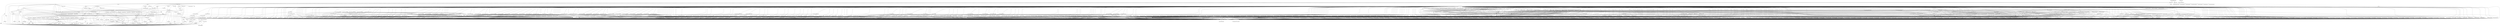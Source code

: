 digraph depends {
    node [shape=plaintext]
alsa_utils_alsamixer -> libasound2;
alsa_utils_alsamixer -> libc6;
alsa_utils_alsamixer -> libformw5;
alsa_utils_alsamixer -> libmenuw5;
alsa_utils_alsamixer -> libncursesw5;
alsa_utils_alsamixer -> libpanelw5;
alsa_utils_alsamixer -> libtinfo5;
angstrom_feed_configs -> opkg [style=dotted];
angstrom_packagegroup_boot -> angstrom_version;
angstrom_packagegroup_boot -> packagegroup_boot;
avahi_daemon -> base_passwd;
avahi_daemon -> libavahi_common3;
avahi_daemon -> libavahi_core7;
avahi_daemon -> libc6;
avahi_daemon -> libcap2;
avahi_daemon -> libdaemon0;
avahi_daemon -> libdbus_1_3;
avahi_daemon -> libexpat1;
avahi_daemon -> libnss_mdns [style=dotted];
avahi_daemon -> shadow;
avahi_daemon -> sysvinit_pidof;
avahi_systemd -> avahi_daemon;
avahi_systemd -> systemd;
avahi_utils -> libavahi_client3;
avahi_utils -> libavahi_common3;
avahi_utils -> libc6;
bluez4 -> libc6;
bluez4 -> libdbus_1_3;
bluez4 -> libglib_2_0_0;
bluez4 -> libreadline6;
bluez4 -> libudev1;
bluez4 -> libusb_0_1_4;
bluez4 -> libusb_1_0_0;
busybox -> busybox_syslog [style=dotted];
busybox -> busybox_udhcpc [style=dotted];
busybox -> libc6;
busybox -> update_rc_d;
busybox_syslog -> busybox_syslog_systemd [style=dotted];
busybox_syslog_systemd -> busybox_syslog;
busybox_syslog_systemd -> systemd;
connman -> base_passwd;
connman -> bluez4;
connman -> connman_systemd [style=dotted];
connman -> dbus_1;
connman -> iptables;
connman -> libc6;
connman -> libdbus_1_3;
connman -> libglib_2_0_0;
connman -> libgnutls26;
connman -> ofono;
connman -> shadow;
connman -> update_rc_d;
connman -> wpa_supplicant;
connman_systemd -> connman;
connman_systemd -> systemd;
cpufrequtils -> libc6;
dbus_1 -> base_passwd;
dbus_1 -> libc6;
dbus_1 -> libdbus_1_3;
dbus_1 -> libexpat1;
dbus_1 -> libsystemd_login0;
dbus_1 -> libx11_6;
dbus_1 -> shadow;
dbus_1 -> update_rc_d;
diffutils -> libc6;
dropbear -> dropbear_systemd [style=dotted];
dropbear -> libc6;
dropbear -> libpam;
dropbear -> libz1;
dropbear -> update_rc_d;
dropbear_systemd -> dropbear;
dropbear_systemd -> systemd;
e2fsprogs_e2fsck -> libblkid1;
e2fsprogs_e2fsck -> libc6;
e2fsprogs_e2fsck -> libcom_err2;
e2fsprogs_e2fsck -> libe2p2;
e2fsprogs_e2fsck -> libext2fs2;
e2fsprogs_e2fsck -> libuuid1;
eee_acpi_scripts -> pm_utils;
genmac -> ranpwd;
genmac -> update_rc_d;
grep -> libc6;
grub -> diffutils;
grub -> libc6;
grub -> libfreetype6;
grub -> libfuse2;
htop -> libc6;
htop -> libncurses5;
htop -> libtinfo5;
htop -> ncurses_terminfo;
iptables -> kernel_module_ip_tables [style=dotted];
iptables -> kernel_module_ipt_masquerade [style=dotted];
iptables -> kernel_module_iptable_filter [style=dotted];
iptables -> kernel_module_iptable_nat [style=dotted];
iptables -> kernel_module_nf_conntrack [style=dotted];
iptables -> kernel_module_nf_conntrack_ipv4 [style=dotted];
iptables -> kernel_module_nf_defrag_ipv4 [style=dotted];
iptables -> kernel_module_nf_nat [style=dotted];
iptables -> kernel_module_x_tables [style=dotted];
iptables -> libc6;
iw -> libc6;
iw -> libnl_3_200;
iw -> libnl_3_genl;
kbd -> libc6;
kernel -> kernel_3_8_4_yocto_standard;
kernel_3_8_0_yocto_standard -> kernel_image_3_8_0_yocto_standard;
kernel_3_8_4_yocto_standard -> kernel_image_3_8_4_yocto_standard;
kernel_module_8021q -> kernel_3_8_4_yocto_standard;
kernel_module_8021q -> update_modules;
kernel_module_a8293 -> kernel_3_8_4_yocto_standard;
kernel_module_a8293 -> update_modules;
kernel_module_adv7170 -> kernel_3_8_4_yocto_standard;
kernel_module_adv7170 -> update_modules;
kernel_module_adv7175 -> kernel_3_8_4_yocto_standard;
kernel_module_adv7175 -> update_modules;
kernel_module_af9013 -> kernel_3_8_4_yocto_standard;
kernel_module_af9013 -> kernel_module_firmware_class;
kernel_module_af9013 -> update_modules;
kernel_module_af9033 -> kernel_3_8_4_yocto_standard;
kernel_module_af9033 -> update_modules;
kernel_module_af_key -> kernel_3_8_4_yocto_standard;
kernel_module_af_key -> update_modules;
kernel_module_agpgart -> kernel_3_8_4_yocto_standard;
kernel_module_agpgart -> update_modules;
kernel_module_ah4 -> kernel_3_8_4_yocto_standard;
kernel_module_ah4 -> update_modules;
kernel_module_altera_ci -> kernel_3_8_4_yocto_standard;
kernel_module_altera_ci -> update_modules;
kernel_module_altera_stapl -> kernel_3_8_4_yocto_standard;
kernel_module_altera_stapl -> update_modules;
kernel_module_amd_rng -> kernel_3_8_4_yocto_standard;
kernel_module_amd_rng -> kernel_module_rng_core;
kernel_module_amd_rng -> update_modules;
kernel_module_ansi_cprng -> kernel_3_8_4_yocto_standard;
kernel_module_ansi_cprng -> update_modules;
kernel_module_anubis -> kernel_3_8_4_yocto_standard;
kernel_module_anubis -> update_modules;
kernel_module_arc4 -> kernel_3_8_4_yocto_standard;
kernel_module_arc4 -> update_modules;
kernel_module_arp_tables -> kernel_3_8_4_yocto_standard;
kernel_module_arp_tables -> kernel_module_x_tables;
kernel_module_arp_tables -> update_modules;
kernel_module_arpt_mangle -> kernel_3_8_4_yocto_standard;
kernel_module_arpt_mangle -> kernel_module_x_tables;
kernel_module_arpt_mangle -> update_modules;
kernel_module_arptable_filter -> kernel_3_8_4_yocto_standard;
kernel_module_arptable_filter -> kernel_module_arp_tables;
kernel_module_arptable_filter -> kernel_module_x_tables;
kernel_module_arptable_filter -> update_modules;
kernel_module_atbm8830 -> kernel_3_8_4_yocto_standard;
kernel_module_atbm8830 -> update_modules;
kernel_module_au0828 -> kernel_3_8_4_yocto_standard;
kernel_module_au0828 -> kernel_module_videobuf_core;
kernel_module_au0828 -> kernel_module_videobuf_vmalloc;
kernel_module_au0828 -> update_modules;
kernel_module_au8522_common -> kernel_3_8_4_yocto_standard;
kernel_module_au8522_common -> update_modules;
kernel_module_au8522_decoder -> kernel_3_8_4_yocto_standard;
kernel_module_au8522_decoder -> kernel_module_au8522_common;
kernel_module_au8522_decoder -> update_modules;
kernel_module_au8522_dig -> kernel_3_8_4_yocto_standard;
kernel_module_au8522_dig -> kernel_module_au8522_common;
kernel_module_au8522_dig -> update_modules;
kernel_module_autofs4 -> kernel_3_8_0_yocto_standard;
kernel_module_autofs4 -> update_modules;
kernel_module_b2c2_flexcop -> kernel_3_8_4_yocto_standard;
kernel_module_b2c2_flexcop -> kernel_module_cx24113;
kernel_module_b2c2_flexcop -> kernel_module_cx24123;
kernel_module_b2c2_flexcop -> kernel_module_firmware_class;
kernel_module_b2c2_flexcop -> kernel_module_s5h1420;
kernel_module_b2c2_flexcop -> update_modules;
kernel_module_b2c2_flexcop_pci -> kernel_3_8_4_yocto_standard;
kernel_module_b2c2_flexcop_pci -> kernel_module_b2c2_flexcop;
kernel_module_b2c2_flexcop_pci -> kernel_module_cx24113;
kernel_module_b2c2_flexcop_pci -> kernel_module_cx24123;
kernel_module_b2c2_flexcop_pci -> kernel_module_firmware_class;
kernel_module_b2c2_flexcop_pci -> kernel_module_s5h1420;
kernel_module_b2c2_flexcop_pci -> update_modules;
kernel_module_b2c2_flexcop_usb -> kernel_3_8_4_yocto_standard;
kernel_module_b2c2_flexcop_usb -> kernel_module_b2c2_flexcop;
kernel_module_b2c2_flexcop_usb -> kernel_module_cx24113;
kernel_module_b2c2_flexcop_usb -> kernel_module_cx24123;
kernel_module_b2c2_flexcop_usb -> kernel_module_firmware_class;
kernel_module_b2c2_flexcop_usb -> kernel_module_s5h1420;
kernel_module_b2c2_flexcop_usb -> update_modules;
kernel_module_bcm3510 -> kernel_3_8_4_yocto_standard;
kernel_module_bcm3510 -> kernel_module_firmware_class;
kernel_module_bcm3510 -> update_modules;
kernel_module_binfmt_misc -> kernel_3_8_4_yocto_standard;
kernel_module_binfmt_misc -> update_modules;
kernel_module_blowfish_common -> kernel_3_8_4_yocto_standard;
kernel_module_blowfish_common -> update_modules;
kernel_module_blowfish_generic -> kernel_3_8_4_yocto_standard;
kernel_module_blowfish_generic -> kernel_module_blowfish_common;
kernel_module_blowfish_generic -> update_modules;
kernel_module_bonding -> kernel_3_8_4_yocto_standard;
kernel_module_bonding -> update_modules;
kernel_module_bridge -> kernel_3_8_4_yocto_standard;
kernel_module_bridge -> kernel_module_llc;
kernel_module_bridge -> kernel_module_stp;
kernel_module_bridge -> update_modules;
kernel_module_bsd_comp -> kernel_3_8_4_yocto_standard;
kernel_module_bsd_comp -> kernel_module_ppp_generic;
kernel_module_bsd_comp -> kernel_module_slhc;
kernel_module_bsd_comp -> update_modules;
kernel_module_bt819 -> kernel_3_8_4_yocto_standard;
kernel_module_bt819 -> update_modules;
kernel_module_bt856 -> kernel_3_8_4_yocto_standard;
kernel_module_bt856 -> update_modules;
kernel_module_bt866 -> kernel_3_8_4_yocto_standard;
kernel_module_bt866 -> update_modules;
kernel_module_bt878 -> kernel_3_8_4_yocto_standard;
kernel_module_bt878 -> kernel_module_btcx_risc;
kernel_module_bt878 -> kernel_module_bttv;
kernel_module_bt878 -> kernel_module_firmware_class;
kernel_module_bt878 -> kernel_module_videobuf_core;
kernel_module_bt878 -> kernel_module_videobuf_dma_sg;
kernel_module_bt878 -> update_modules;
kernel_module_btcx_risc -> kernel_3_8_4_yocto_standard;
kernel_module_btcx_risc -> update_modules;
kernel_module_bttv -> kernel_3_8_4_yocto_standard;
kernel_module_bttv -> kernel_module_btcx_risc;
kernel_module_bttv -> kernel_module_firmware_class;
kernel_module_bttv -> kernel_module_videobuf_core;
kernel_module_bttv -> kernel_module_videobuf_dma_sg;
kernel_module_bttv -> update_modules;
kernel_module_budget -> kernel_3_8_4_yocto_standard;
kernel_module_budget -> kernel_module_budget_core;
kernel_module_budget -> kernel_module_firmware_class;
kernel_module_budget -> kernel_module_saa7146;
kernel_module_budget -> kernel_module_ttpci_eeprom;
kernel_module_budget -> update_modules;
kernel_module_budget_av -> kernel_3_8_4_yocto_standard;
kernel_module_budget_av -> kernel_module_budget_core;
kernel_module_budget_av -> kernel_module_firmware_class;
kernel_module_budget_av -> kernel_module_saa7146;
kernel_module_budget_av -> kernel_module_saa7146_vv;
kernel_module_budget_av -> kernel_module_ttpci_eeprom;
kernel_module_budget_av -> kernel_module_videobuf_core;
kernel_module_budget_av -> kernel_module_videobuf_dma_sg;
kernel_module_budget_av -> update_modules;
kernel_module_budget_ci -> kernel_3_8_4_yocto_standard;
kernel_module_budget_ci -> kernel_module_budget_core;
kernel_module_budget_ci -> kernel_module_firmware_class;
kernel_module_budget_ci -> kernel_module_saa7146;
kernel_module_budget_ci -> kernel_module_ttpci_eeprom;
kernel_module_budget_ci -> update_modules;
kernel_module_budget_core -> kernel_3_8_4_yocto_standard;
kernel_module_budget_core -> kernel_module_saa7146;
kernel_module_budget_core -> kernel_module_ttpci_eeprom;
kernel_module_budget_core -> update_modules;
kernel_module_budget_patch -> kernel_3_8_4_yocto_standard;
kernel_module_budget_patch -> kernel_module_budget_core;
kernel_module_budget_patch -> kernel_module_saa7146;
kernel_module_budget_patch -> kernel_module_ttpci_eeprom;
kernel_module_budget_patch -> update_modules;
kernel_module_camellia_generic -> kernel_3_8_4_yocto_standard;
kernel_module_camellia_generic -> update_modules;
kernel_module_can -> kernel_3_8_4_yocto_standard;
kernel_module_can -> update_modules;
kernel_module_can_dev -> kernel_3_8_4_yocto_standard;
kernel_module_can_dev -> kernel_3_8_4_yocto_standard_dev [style=dotted];
kernel_module_can_dev -> update_modules;
kernel_module_can_dev -> update_modules_dev [style=dotted];
kernel_module_cast5_generic -> kernel_3_8_4_yocto_standard;
kernel_module_cast5_generic -> kernel_module_cast_common;
kernel_module_cast5_generic -> update_modules;
kernel_module_cast6_generic -> kernel_3_8_4_yocto_standard;
kernel_module_cast6_generic -> kernel_module_cast_common;
kernel_module_cast6_generic -> update_modules;
kernel_module_cast_common -> kernel_3_8_4_yocto_standard;
kernel_module_cast_common -> update_modules;
kernel_module_cifs -> kernel_3_8_4_yocto_standard;
kernel_module_cifs -> update_modules;
kernel_module_configfs -> kernel_3_8_4_yocto_standard;
kernel_module_configfs -> update_modules;
kernel_module_cpia2 -> kernel_3_8_4_yocto_standard;
kernel_module_cpia2 -> kernel_module_firmware_class;
kernel_module_cpia2 -> update_modules;
kernel_module_crc_ccitt -> kernel_3_8_4_yocto_standard;
kernel_module_crc_ccitt -> update_modules;
kernel_module_crypto_null -> kernel_3_8_4_yocto_standard;
kernel_module_crypto_null -> update_modules;
kernel_module_cryptoloop -> kernel_3_8_4_yocto_standard;
kernel_module_cryptoloop -> update_modules;
kernel_module_cs5345 -> kernel_3_8_4_yocto_standard;
kernel_module_cs5345 -> update_modules;
kernel_module_ctr -> kernel_3_8_4_yocto_standard;
kernel_module_ctr -> update_modules;
kernel_module_cuse -> kernel_3_8_4_yocto_standard;
kernel_module_cuse -> kernel_module_fuse;
kernel_module_cuse -> update_modules;
kernel_module_cx18 -> kernel_3_8_4_yocto_standard;
kernel_module_cx18 -> kernel_module_firmware_class;
kernel_module_cx18 -> kernel_module_videobuf_core;
kernel_module_cx18 -> kernel_module_videobuf_vmalloc;
kernel_module_cx18 -> update_modules;
kernel_module_cx18_alsa -> kernel_3_8_4_yocto_standard;
kernel_module_cx18_alsa -> kernel_module_cx18;
kernel_module_cx18_alsa -> kernel_module_firmware_class;
kernel_module_cx18_alsa -> kernel_module_snd;
kernel_module_cx18_alsa -> kernel_module_snd_page_alloc;
kernel_module_cx18_alsa -> kernel_module_snd_pcm;
kernel_module_cx18_alsa -> kernel_module_snd_timer;
kernel_module_cx18_alsa -> kernel_module_soundcore;
kernel_module_cx18_alsa -> kernel_module_videobuf_core;
kernel_module_cx18_alsa -> kernel_module_videobuf_vmalloc;
kernel_module_cx18_alsa -> update_modules;
kernel_module_cx22700 -> kernel_3_8_4_yocto_standard;
kernel_module_cx22700 -> update_modules;
kernel_module_cx22702 -> kernel_3_8_4_yocto_standard;
kernel_module_cx22702 -> update_modules;
kernel_module_cx231xx -> kernel_3_8_4_yocto_standard;
kernel_module_cx231xx -> kernel_module_firmware_class;
kernel_module_cx231xx -> kernel_module_videobuf_core;
kernel_module_cx231xx -> kernel_module_videobuf_vmalloc;
kernel_module_cx231xx -> update_modules;
kernel_module_cx231xx_alsa -> kernel_3_8_4_yocto_standard;
kernel_module_cx231xx_alsa -> kernel_module_cx231xx;
kernel_module_cx231xx_alsa -> kernel_module_firmware_class;
kernel_module_cx231xx_alsa -> kernel_module_snd;
kernel_module_cx231xx_alsa -> kernel_module_snd_page_alloc;
kernel_module_cx231xx_alsa -> kernel_module_snd_pcm;
kernel_module_cx231xx_alsa -> kernel_module_snd_timer;
kernel_module_cx231xx_alsa -> kernel_module_soundcore;
kernel_module_cx231xx_alsa -> kernel_module_videobuf_core;
kernel_module_cx231xx_alsa -> kernel_module_videobuf_vmalloc;
kernel_module_cx231xx_alsa -> update_modules;
kernel_module_cx231xx_dvb -> kernel_3_8_4_yocto_standard;
kernel_module_cx231xx_dvb -> kernel_module_cx231xx;
kernel_module_cx231xx_dvb -> kernel_module_firmware_class;
kernel_module_cx231xx_dvb -> kernel_module_videobuf_core;
kernel_module_cx231xx_dvb -> kernel_module_videobuf_vmalloc;
kernel_module_cx231xx_dvb -> update_modules;
kernel_module_cx23885 -> kernel_3_8_4_yocto_standard;
kernel_module_cx23885 -> kernel_module_altera_ci;
kernel_module_cx23885 -> kernel_module_altera_stapl;
kernel_module_cx23885 -> kernel_module_btcx_risc;
kernel_module_cx23885 -> kernel_module_firmware_class;
kernel_module_cx23885 -> kernel_module_snd;
kernel_module_cx23885 -> kernel_module_snd_page_alloc;
kernel_module_cx23885 -> kernel_module_snd_pcm;
kernel_module_cx23885 -> kernel_module_snd_timer;
kernel_module_cx23885 -> kernel_module_soundcore;
kernel_module_cx23885 -> kernel_module_videobuf_core;
kernel_module_cx23885 -> kernel_module_videobuf_dma_sg;
kernel_module_cx23885 -> kernel_module_videobuf_dvb;
kernel_module_cx23885 -> update_modules;
kernel_module_cx24110 -> kernel_3_8_4_yocto_standard;
kernel_module_cx24110 -> update_modules;
kernel_module_cx24113 -> kernel_3_8_4_yocto_standard;
kernel_module_cx24113 -> update_modules;
kernel_module_cx24116 -> kernel_3_8_4_yocto_standard;
kernel_module_cx24116 -> kernel_module_firmware_class;
kernel_module_cx24116 -> update_modules;
kernel_module_cx24123 -> kernel_3_8_4_yocto_standard;
kernel_module_cx24123 -> update_modules;
kernel_module_cx25821 -> kernel_3_8_4_yocto_standard;
kernel_module_cx25821 -> kernel_module_btcx_risc;
kernel_module_cx25821 -> kernel_module_videobuf_core;
kernel_module_cx25821 -> kernel_module_videobuf_dma_sg;
kernel_module_cx25821 -> update_modules;
kernel_module_cx25821_alsa -> kernel_3_8_4_yocto_standard;
kernel_module_cx25821_alsa -> kernel_module_btcx_risc;
kernel_module_cx25821_alsa -> kernel_module_cx25821;
kernel_module_cx25821_alsa -> kernel_module_snd;
kernel_module_cx25821_alsa -> kernel_module_snd_page_alloc;
kernel_module_cx25821_alsa -> kernel_module_snd_pcm;
kernel_module_cx25821_alsa -> kernel_module_snd_timer;
kernel_module_cx25821_alsa -> kernel_module_soundcore;
kernel_module_cx25821_alsa -> kernel_module_videobuf_core;
kernel_module_cx25821_alsa -> kernel_module_videobuf_dma_sg;
kernel_module_cx25821_alsa -> update_modules;
kernel_module_cx8800 -> kernel_3_8_4_yocto_standard;
kernel_module_cx8800 -> kernel_module_btcx_risc;
kernel_module_cx8800 -> kernel_module_cx88xx;
kernel_module_cx8800 -> kernel_module_videobuf_core;
kernel_module_cx8800 -> kernel_module_videobuf_dma_sg;
kernel_module_cx8800 -> update_modules;
kernel_module_cx8802 -> kernel_3_8_4_yocto_standard;
kernel_module_cx8802 -> kernel_module_btcx_risc;
kernel_module_cx8802 -> kernel_module_cx88xx;
kernel_module_cx8802 -> kernel_module_videobuf_core;
kernel_module_cx8802 -> kernel_module_videobuf_dma_sg;
kernel_module_cx8802 -> update_modules;
kernel_module_cx88_alsa -> kernel_3_8_4_yocto_standard;
kernel_module_cx88_alsa -> kernel_module_btcx_risc;
kernel_module_cx88_alsa -> kernel_module_cx88xx;
kernel_module_cx88_alsa -> kernel_module_snd;
kernel_module_cx88_alsa -> kernel_module_snd_page_alloc;
kernel_module_cx88_alsa -> kernel_module_snd_pcm;
kernel_module_cx88_alsa -> kernel_module_snd_timer;
kernel_module_cx88_alsa -> kernel_module_soundcore;
kernel_module_cx88_alsa -> kernel_module_videobuf_core;
kernel_module_cx88_alsa -> kernel_module_videobuf_dma_sg;
kernel_module_cx88_alsa -> update_modules;
kernel_module_cx88_blackbird -> kernel_3_8_4_yocto_standard;
kernel_module_cx88_blackbird -> kernel_module_btcx_risc;
kernel_module_cx88_blackbird -> kernel_module_cx8800;
kernel_module_cx88_blackbird -> kernel_module_cx8802;
kernel_module_cx88_blackbird -> kernel_module_cx88xx;
kernel_module_cx88_blackbird -> kernel_module_firmware_class;
kernel_module_cx88_blackbird -> kernel_module_videobuf_core;
kernel_module_cx88_blackbird -> kernel_module_videobuf_dma_sg;
kernel_module_cx88_blackbird -> update_modules;
kernel_module_cx88_dvb -> kernel_3_8_4_yocto_standard;
kernel_module_cx88_dvb -> kernel_module_btcx_risc;
kernel_module_cx88_dvb -> kernel_module_cx8802;
kernel_module_cx88_dvb -> kernel_module_cx88_vp3054_i2c;
kernel_module_cx88_dvb -> kernel_module_cx88xx;
kernel_module_cx88_dvb -> kernel_module_videobuf_core;
kernel_module_cx88_dvb -> kernel_module_videobuf_dma_sg;
kernel_module_cx88_dvb -> kernel_module_videobuf_dvb;
kernel_module_cx88_dvb -> update_modules;
kernel_module_cx88_vp3054_i2c -> kernel_3_8_4_yocto_standard;
kernel_module_cx88_vp3054_i2c -> update_modules;
kernel_module_cx88xx -> kernel_3_8_4_yocto_standard;
kernel_module_cx88xx -> kernel_module_btcx_risc;
kernel_module_cx88xx -> kernel_module_videobuf_core;
kernel_module_cx88xx -> kernel_module_videobuf_dma_sg;
kernel_module_cx88xx -> update_modules;
kernel_module_cxd2820r -> kernel_3_8_4_yocto_standard;
kernel_module_cxd2820r -> update_modules;
kernel_module_ddbridge -> kernel_3_8_4_yocto_standard;
kernel_module_ddbridge -> update_modules;
kernel_module_deflate -> kernel_3_8_4_yocto_standard;
kernel_module_deflate -> update_modules;
kernel_module_dib0070 -> kernel_3_8_4_yocto_standard;
kernel_module_dib0070 -> update_modules;
kernel_module_dib0090 -> kernel_3_8_4_yocto_standard;
kernel_module_dib0090 -> update_modules;
kernel_module_dib3000mb -> kernel_3_8_4_yocto_standard;
kernel_module_dib3000mb -> update_modules;
kernel_module_dib3000mc -> kernel_3_8_4_yocto_standard;
kernel_module_dib3000mc -> kernel_module_dibx000_common;
kernel_module_dib3000mc -> update_modules;
kernel_module_dib7000m -> kernel_3_8_4_yocto_standard;
kernel_module_dib7000m -> kernel_module_dibx000_common;
kernel_module_dib7000m -> update_modules;
kernel_module_dib7000p -> kernel_3_8_4_yocto_standard;
kernel_module_dib7000p -> kernel_module_dibx000_common;
kernel_module_dib7000p -> update_modules;
kernel_module_dib8000 -> kernel_3_8_4_yocto_standard;
kernel_module_dib8000 -> kernel_module_dibx000_common;
kernel_module_dib8000 -> update_modules;
kernel_module_dibx000_common -> kernel_3_8_4_yocto_standard;
kernel_module_dibx000_common -> update_modules;
kernel_module_dm1105 -> kernel_3_8_4_yocto_standard;
kernel_module_dm1105 -> update_modules;
kernel_module_drm -> kernel_3_8_4_yocto_standard;
kernel_module_drm -> kernel_module_agpgart;
kernel_module_drm -> update_modules;
kernel_module_drm_kms_helper -> kernel_3_8_4_yocto_standard;
kernel_module_drm_kms_helper -> kernel_module_agpgart;
kernel_module_drm_kms_helper -> kernel_module_drm;
kernel_module_drm_kms_helper -> update_modules;
kernel_module_drxd -> kernel_3_8_4_yocto_standard;
kernel_module_drxd -> kernel_module_firmware_class;
kernel_module_drxd -> update_modules;
kernel_module_drxk -> kernel_3_8_4_yocto_standard;
kernel_module_drxk -> kernel_module_firmware_class;
kernel_module_drxk -> update_modules;
kernel_module_ds3000 -> kernel_3_8_4_yocto_standard;
kernel_module_ds3000 -> kernel_module_firmware_class;
kernel_module_ds3000 -> update_modules;
kernel_module_dsbr100 -> kernel_3_8_4_yocto_standard;
kernel_module_dsbr100 -> update_modules;
kernel_module_dst -> kernel_3_8_4_yocto_standard;
kernel_module_dst -> kernel_module_bt878;
kernel_module_dst -> kernel_module_btcx_risc;
kernel_module_dst -> kernel_module_bttv;
kernel_module_dst -> kernel_module_firmware_class;
kernel_module_dst -> kernel_module_videobuf_core;
kernel_module_dst -> kernel_module_videobuf_dma_sg;
kernel_module_dst -> update_modules;
kernel_module_dst_ca -> kernel_3_8_4_yocto_standard;
kernel_module_dst_ca -> kernel_module_bt878;
kernel_module_dst_ca -> kernel_module_btcx_risc;
kernel_module_dst_ca -> kernel_module_bttv;
kernel_module_dst_ca -> kernel_module_dst;
kernel_module_dst_ca -> kernel_module_firmware_class;
kernel_module_dst_ca -> kernel_module_videobuf_core;
kernel_module_dst_ca -> kernel_module_videobuf_dma_sg;
kernel_module_dst_ca -> update_modules;
kernel_module_dummy -> kernel_3_8_4_yocto_standard;
kernel_module_dummy -> update_modules;
kernel_module_dvb_bt8xx -> kernel_3_8_4_yocto_standard;
kernel_module_dvb_bt8xx -> kernel_module_bt878;
kernel_module_dvb_bt8xx -> kernel_module_btcx_risc;
kernel_module_dvb_bt8xx -> kernel_module_bttv;
kernel_module_dvb_bt8xx -> kernel_module_firmware_class;
kernel_module_dvb_bt8xx -> kernel_module_videobuf_core;
kernel_module_dvb_bt8xx -> kernel_module_videobuf_dma_sg;
kernel_module_dvb_bt8xx -> update_modules;
kernel_module_dvb_pll -> kernel_3_8_4_yocto_standard;
kernel_module_dvb_pll -> update_modules;
kernel_module_dvb_ttpci -> kernel_3_8_4_yocto_standard;
kernel_module_dvb_ttpci -> kernel_module_firmware_class;
kernel_module_dvb_ttpci -> kernel_module_saa7146;
kernel_module_dvb_ttpci -> kernel_module_saa7146_vv;
kernel_module_dvb_ttpci -> kernel_module_ttpci_eeprom;
kernel_module_dvb_ttpci -> kernel_module_videobuf_core;
kernel_module_dvb_ttpci -> kernel_module_videobuf_dma_sg;
kernel_module_dvb_ttpci -> update_modules;
kernel_module_dvb_ttusb_budget -> kernel_3_8_4_yocto_standard;
kernel_module_dvb_ttusb_budget -> kernel_module_firmware_class;
kernel_module_dvb_ttusb_budget -> update_modules;
kernel_module_dvb_usb -> kernel_3_8_4_yocto_standard;
kernel_module_dvb_usb -> kernel_module_firmware_class;
kernel_module_dvb_usb -> update_modules;
kernel_module_dvb_usb_a800 -> kernel_3_8_4_yocto_standard;
kernel_module_dvb_usb_a800 -> kernel_module_dib3000mc;
kernel_module_dvb_usb_a800 -> kernel_module_dibx000_common;
kernel_module_dvb_usb_a800 -> kernel_module_dvb_usb;
kernel_module_dvb_usb_a800 -> kernel_module_dvb_usb_dibusb_common;
kernel_module_dvb_usb_a800 -> kernel_module_firmware_class;
kernel_module_dvb_usb_a800 -> update_modules;
kernel_module_dvb_usb_af9005 -> kernel_3_8_4_yocto_standard;
kernel_module_dvb_usb_af9005 -> kernel_module_dvb_usb;
kernel_module_dvb_usb_af9005 -> kernel_module_firmware_class;
kernel_module_dvb_usb_af9005 -> update_modules;
kernel_module_dvb_usb_af9005_remote -> kernel_3_8_4_yocto_standard;
kernel_module_dvb_usb_af9005_remote -> update_modules;
kernel_module_dvb_usb_af9015 -> kernel_3_8_4_yocto_standard;
kernel_module_dvb_usb_af9015 -> kernel_module_dvb_usb_v2;
kernel_module_dvb_usb_af9015 -> kernel_module_firmware_class;
kernel_module_dvb_usb_af9015 -> update_modules;
kernel_module_dvb_usb_af9035 -> kernel_3_8_4_yocto_standard;
kernel_module_dvb_usb_af9035 -> kernel_module_dvb_usb_v2;
kernel_module_dvb_usb_af9035 -> kernel_module_firmware_class;
kernel_module_dvb_usb_af9035 -> update_modules;
kernel_module_dvb_usb_anysee -> kernel_3_8_4_yocto_standard;
kernel_module_dvb_usb_anysee -> kernel_module_dvb_usb_v2;
kernel_module_dvb_usb_anysee -> kernel_module_firmware_class;
kernel_module_dvb_usb_anysee -> update_modules;
kernel_module_dvb_usb_au6610 -> kernel_3_8_4_yocto_standard;
kernel_module_dvb_usb_au6610 -> kernel_module_dvb_usb_v2;
kernel_module_dvb_usb_au6610 -> kernel_module_firmware_class;
kernel_module_dvb_usb_au6610 -> update_modules;
kernel_module_dvb_usb_az6007 -> kernel_3_8_4_yocto_standard;
kernel_module_dvb_usb_az6007 -> kernel_module_dvb_usb_cypress_firmware;
kernel_module_dvb_usb_az6007 -> kernel_module_dvb_usb_v2;
kernel_module_dvb_usb_az6007 -> kernel_module_firmware_class;
kernel_module_dvb_usb_az6007 -> update_modules;
kernel_module_dvb_usb_az6027 -> kernel_3_8_4_yocto_standard;
kernel_module_dvb_usb_az6027 -> kernel_module_dvb_usb;
kernel_module_dvb_usb_az6027 -> kernel_module_firmware_class;
kernel_module_dvb_usb_az6027 -> kernel_module_stb0899;
kernel_module_dvb_usb_az6027 -> kernel_module_stb6100;
kernel_module_dvb_usb_az6027 -> update_modules;
kernel_module_dvb_usb_ce6230 -> kernel_3_8_4_yocto_standard;
kernel_module_dvb_usb_ce6230 -> kernel_module_dvb_usb_v2;
kernel_module_dvb_usb_ce6230 -> kernel_module_firmware_class;
kernel_module_dvb_usb_ce6230 -> update_modules;
kernel_module_dvb_usb_cinergyt2 -> kernel_3_8_4_yocto_standard;
kernel_module_dvb_usb_cinergyt2 -> kernel_module_dvb_usb;
kernel_module_dvb_usb_cinergyt2 -> kernel_module_firmware_class;
kernel_module_dvb_usb_cinergyt2 -> update_modules;
kernel_module_dvb_usb_cxusb -> kernel_3_8_4_yocto_standard;
kernel_module_dvb_usb_cxusb -> kernel_module_dib0070;
kernel_module_dvb_usb_cxusb -> kernel_module_dib7000p;
kernel_module_dvb_usb_cxusb -> kernel_module_dibx000_common;
kernel_module_dvb_usb_cxusb -> kernel_module_dvb_usb;
kernel_module_dvb_usb_cxusb -> kernel_module_firmware_class;
kernel_module_dvb_usb_cxusb -> update_modules;
kernel_module_dvb_usb_cypress_firmware -> kernel_3_8_4_yocto_standard;
kernel_module_dvb_usb_cypress_firmware -> update_modules;
kernel_module_dvb_usb_dib0700 -> kernel_3_8_4_yocto_standard;
kernel_module_dvb_usb_dib0700 -> kernel_module_dib0070;
kernel_module_dvb_usb_dib0700 -> kernel_module_dib0090;
kernel_module_dvb_usb_dib0700 -> kernel_module_dib3000mc;
kernel_module_dvb_usb_dib0700 -> kernel_module_dib7000m;
kernel_module_dvb_usb_dib0700 -> kernel_module_dib7000p;
kernel_module_dvb_usb_dib0700 -> kernel_module_dib8000;
kernel_module_dvb_usb_dib0700 -> kernel_module_dibx000_common;
kernel_module_dvb_usb_dib0700 -> kernel_module_dvb_usb;
kernel_module_dvb_usb_dib0700 -> kernel_module_firmware_class;
kernel_module_dvb_usb_dib0700 -> update_modules;
kernel_module_dvb_usb_dibusb_common -> kernel_3_8_4_yocto_standard;
kernel_module_dvb_usb_dibusb_common -> kernel_module_dib3000mc;
kernel_module_dvb_usb_dibusb_common -> kernel_module_dibx000_common;
kernel_module_dvb_usb_dibusb_common -> kernel_module_dvb_usb;
kernel_module_dvb_usb_dibusb_common -> kernel_module_firmware_class;
kernel_module_dvb_usb_dibusb_common -> update_modules;
kernel_module_dvb_usb_dibusb_mb -> kernel_3_8_4_yocto_standard;
kernel_module_dvb_usb_dibusb_mb -> kernel_module_dib3000mc;
kernel_module_dvb_usb_dibusb_mb -> kernel_module_dibx000_common;
kernel_module_dvb_usb_dibusb_mb -> kernel_module_dvb_usb;
kernel_module_dvb_usb_dibusb_mb -> kernel_module_dvb_usb_dibusb_common;
kernel_module_dvb_usb_dibusb_mb -> kernel_module_firmware_class;
kernel_module_dvb_usb_dibusb_mb -> update_modules;
kernel_module_dvb_usb_dibusb_mc -> kernel_3_8_4_yocto_standard;
kernel_module_dvb_usb_dibusb_mc -> kernel_module_dib3000mc;
kernel_module_dvb_usb_dibusb_mc -> kernel_module_dibx000_common;
kernel_module_dvb_usb_dibusb_mc -> kernel_module_dvb_usb;
kernel_module_dvb_usb_dibusb_mc -> kernel_module_dvb_usb_dibusb_common;
kernel_module_dvb_usb_dibusb_mc -> kernel_module_firmware_class;
kernel_module_dvb_usb_dibusb_mc -> update_modules;
kernel_module_dvb_usb_digitv -> kernel_3_8_4_yocto_standard;
kernel_module_dvb_usb_digitv -> kernel_module_dvb_usb;
kernel_module_dvb_usb_digitv -> kernel_module_firmware_class;
kernel_module_dvb_usb_digitv -> update_modules;
kernel_module_dvb_usb_dtt200u -> kernel_3_8_4_yocto_standard;
kernel_module_dvb_usb_dtt200u -> kernel_module_dvb_usb;
kernel_module_dvb_usb_dtt200u -> kernel_module_firmware_class;
kernel_module_dvb_usb_dtt200u -> update_modules;
kernel_module_dvb_usb_dtv5100 -> kernel_3_8_4_yocto_standard;
kernel_module_dvb_usb_dtv5100 -> kernel_module_dvb_usb;
kernel_module_dvb_usb_dtv5100 -> kernel_module_firmware_class;
kernel_module_dvb_usb_dtv5100 -> update_modules;
kernel_module_dvb_usb_dw2102 -> kernel_3_8_4_yocto_standard;
kernel_module_dvb_usb_dw2102 -> kernel_module_dvb_usb;
kernel_module_dvb_usb_dw2102 -> kernel_module_firmware_class;
kernel_module_dvb_usb_dw2102 -> update_modules;
kernel_module_dvb_usb_ec168 -> kernel_3_8_4_yocto_standard;
kernel_module_dvb_usb_ec168 -> kernel_module_dvb_usb_v2;
kernel_module_dvb_usb_ec168 -> kernel_module_firmware_class;
kernel_module_dvb_usb_ec168 -> update_modules;
kernel_module_dvb_usb_friio -> kernel_3_8_4_yocto_standard;
kernel_module_dvb_usb_friio -> kernel_module_dvb_usb;
kernel_module_dvb_usb_friio -> kernel_module_firmware_class;
kernel_module_dvb_usb_friio -> update_modules;
kernel_module_dvb_usb_gl861 -> kernel_3_8_4_yocto_standard;
kernel_module_dvb_usb_gl861 -> kernel_module_dvb_usb_v2;
kernel_module_dvb_usb_gl861 -> kernel_module_firmware_class;
kernel_module_dvb_usb_gl861 -> update_modules;
kernel_module_dvb_usb_gp8psk -> kernel_3_8_4_yocto_standard;
kernel_module_dvb_usb_gp8psk -> kernel_module_dvb_usb;
kernel_module_dvb_usb_gp8psk -> kernel_module_firmware_class;
kernel_module_dvb_usb_gp8psk -> update_modules;
kernel_module_dvb_usb_it913x -> kernel_3_8_4_yocto_standard;
kernel_module_dvb_usb_it913x -> kernel_module_dvb_usb_v2;
kernel_module_dvb_usb_it913x -> kernel_module_firmware_class;
kernel_module_dvb_usb_it913x -> update_modules;
kernel_module_dvb_usb_lmedm04 -> kernel_3_8_4_yocto_standard;
kernel_module_dvb_usb_lmedm04 -> kernel_module_dvb_usb_v2;
kernel_module_dvb_usb_lmedm04 -> kernel_module_firmware_class;
kernel_module_dvb_usb_lmedm04 -> update_modules;
kernel_module_dvb_usb_m920x -> kernel_3_8_4_yocto_standard;
kernel_module_dvb_usb_m920x -> kernel_module_dvb_usb;
kernel_module_dvb_usb_m920x -> kernel_module_firmware_class;
kernel_module_dvb_usb_m920x -> update_modules;
kernel_module_dvb_usb_mxl111sf -> kernel_3_8_4_yocto_standard;
kernel_module_dvb_usb_mxl111sf -> kernel_module_dvb_usb_v2;
kernel_module_dvb_usb_mxl111sf -> kernel_module_firmware_class;
kernel_module_dvb_usb_mxl111sf -> update_modules;
kernel_module_dvb_usb_nova_t_usb2 -> kernel_3_8_4_yocto_standard;
kernel_module_dvb_usb_nova_t_usb2 -> kernel_module_dib3000mc;
kernel_module_dvb_usb_nova_t_usb2 -> kernel_module_dibx000_common;
kernel_module_dvb_usb_nova_t_usb2 -> kernel_module_dvb_usb;
kernel_module_dvb_usb_nova_t_usb2 -> kernel_module_dvb_usb_dibusb_common;
kernel_module_dvb_usb_nova_t_usb2 -> kernel_module_firmware_class;
kernel_module_dvb_usb_nova_t_usb2 -> update_modules;
kernel_module_dvb_usb_opera -> kernel_3_8_4_yocto_standard;
kernel_module_dvb_usb_opera -> kernel_module_dvb_usb;
kernel_module_dvb_usb_opera -> kernel_module_firmware_class;
kernel_module_dvb_usb_opera -> update_modules;
kernel_module_dvb_usb_pctv452e -> kernel_3_8_4_yocto_standard;
kernel_module_dvb_usb_pctv452e -> kernel_module_dvb_usb;
kernel_module_dvb_usb_pctv452e -> kernel_module_firmware_class;
kernel_module_dvb_usb_pctv452e -> kernel_module_ttpci_eeprom;
kernel_module_dvb_usb_pctv452e -> update_modules;
kernel_module_dvb_usb_rtl28xxu -> kernel_3_8_4_yocto_standard;
kernel_module_dvb_usb_rtl28xxu -> kernel_module_dvb_usb_v2;
kernel_module_dvb_usb_rtl28xxu -> kernel_module_firmware_class;
kernel_module_dvb_usb_rtl28xxu -> kernel_module_rtl2830;
kernel_module_dvb_usb_rtl28xxu -> update_modules;
kernel_module_dvb_usb_technisat_usb2 -> kernel_3_8_4_yocto_standard;
kernel_module_dvb_usb_technisat_usb2 -> kernel_module_dvb_usb;
kernel_module_dvb_usb_technisat_usb2 -> kernel_module_firmware_class;
kernel_module_dvb_usb_technisat_usb2 -> kernel_module_stv090x;
kernel_module_dvb_usb_technisat_usb2 -> update_modules;
kernel_module_dvb_usb_ttusb2 -> kernel_3_8_4_yocto_standard;
kernel_module_dvb_usb_ttusb2 -> kernel_module_dvb_usb;
kernel_module_dvb_usb_ttusb2 -> kernel_module_firmware_class;
kernel_module_dvb_usb_ttusb2 -> update_modules;
kernel_module_dvb_usb_umt_010 -> kernel_3_8_4_yocto_standard;
kernel_module_dvb_usb_umt_010 -> kernel_module_dib3000mc;
kernel_module_dvb_usb_umt_010 -> kernel_module_dibx000_common;
kernel_module_dvb_usb_umt_010 -> kernel_module_dvb_usb;
kernel_module_dvb_usb_umt_010 -> kernel_module_dvb_usb_dibusb_common;
kernel_module_dvb_usb_umt_010 -> kernel_module_firmware_class;
kernel_module_dvb_usb_umt_010 -> update_modules;
kernel_module_dvb_usb_v2 -> kernel_3_8_4_yocto_standard;
kernel_module_dvb_usb_v2 -> kernel_module_firmware_class;
kernel_module_dvb_usb_v2 -> update_modules;
kernel_module_dvb_usb_vp702x -> kernel_3_8_4_yocto_standard;
kernel_module_dvb_usb_vp702x -> kernel_module_dvb_usb;
kernel_module_dvb_usb_vp702x -> kernel_module_firmware_class;
kernel_module_dvb_usb_vp702x -> update_modules;
kernel_module_dvb_usb_vp7045 -> kernel_3_8_4_yocto_standard;
kernel_module_dvb_usb_vp7045 -> kernel_module_dvb_usb;
kernel_module_dvb_usb_vp7045 -> kernel_module_firmware_class;
kernel_module_dvb_usb_vp7045 -> update_modules;
kernel_module_e4000 -> kernel_3_8_4_yocto_standard;
kernel_module_e4000 -> update_modules;
kernel_module_earth_pt1 -> kernel_3_8_4_yocto_standard;
kernel_module_earth_pt1 -> update_modules;
kernel_module_ec100 -> kernel_3_8_4_yocto_standard;
kernel_module_ec100 -> update_modules;
kernel_module_ecb -> kernel_3_8_4_yocto_standard;
kernel_module_ecb -> update_modules;
kernel_module_em28xx -> kernel_3_8_4_yocto_standard;
kernel_module_em28xx -> kernel_module_videobuf_core;
kernel_module_em28xx -> kernel_module_videobuf_vmalloc;
kernel_module_em28xx -> update_modules;
kernel_module_em28xx_alsa -> kernel_3_8_4_yocto_standard;
kernel_module_em28xx_alsa -> kernel_module_em28xx;
kernel_module_em28xx_alsa -> kernel_module_snd;
kernel_module_em28xx_alsa -> kernel_module_snd_page_alloc;
kernel_module_em28xx_alsa -> kernel_module_snd_pcm;
kernel_module_em28xx_alsa -> kernel_module_snd_timer;
kernel_module_em28xx_alsa -> kernel_module_soundcore;
kernel_module_em28xx_alsa -> kernel_module_videobuf_core;
kernel_module_em28xx_alsa -> kernel_module_videobuf_vmalloc;
kernel_module_em28xx_alsa -> update_modules;
kernel_module_em28xx_dvb -> kernel_3_8_4_yocto_standard;
kernel_module_em28xx_dvb -> kernel_module_em28xx;
kernel_module_em28xx_dvb -> kernel_module_videobuf_core;
kernel_module_em28xx_dvb -> kernel_module_videobuf_vmalloc;
kernel_module_em28xx_dvb -> update_modules;
kernel_module_em28xx_rc -> kernel_3_8_4_yocto_standard;
kernel_module_em28xx_rc -> kernel_module_em28xx;
kernel_module_em28xx_rc -> kernel_module_videobuf_core;
kernel_module_em28xx_rc -> kernel_module_videobuf_vmalloc;
kernel_module_em28xx_rc -> update_modules;
kernel_module_emgd -> kernel_3_8_4_yocto_standard;
kernel_module_emgd -> kernel_module_agpgart;
kernel_module_emgd -> kernel_module_drm;
kernel_module_emgd -> kernel_module_drm_kms_helper;
kernel_module_emgd -> update_modules;
kernel_module_esp4 -> kernel_3_8_4_yocto_standard;
kernel_module_esp4 -> update_modules;
kernel_module_fc0011 -> kernel_3_8_4_yocto_standard;
kernel_module_fc0011 -> update_modules;
kernel_module_fc0012 -> kernel_3_8_4_yocto_standard;
kernel_module_fc0012 -> update_modules;
kernel_module_fc0013 -> kernel_3_8_4_yocto_standard;
kernel_module_fc0013 -> update_modules;
kernel_module_fc2580 -> kernel_3_8_4_yocto_standard;
kernel_module_fc2580 -> update_modules;
kernel_module_firmware_class -> kernel_3_8_4_yocto_standard;
kernel_module_firmware_class -> update_modules;
kernel_module_fuse -> kernel_3_8_4_yocto_standard;
kernel_module_fuse -> update_modules;
kernel_module_g_acm_ms -> kernel_3_8_4_yocto_standard;
kernel_module_g_acm_ms -> kernel_module_libcomposite;
kernel_module_g_acm_ms -> kernel_module_udc_core;
kernel_module_g_acm_ms -> update_modules;
kernel_module_g_audio -> kernel_3_8_4_yocto_standard;
kernel_module_g_audio -> kernel_module_libcomposite;
kernel_module_g_audio -> kernel_module_snd;
kernel_module_g_audio -> kernel_module_snd_page_alloc;
kernel_module_g_audio -> kernel_module_snd_pcm;
kernel_module_g_audio -> kernel_module_snd_timer;
kernel_module_g_audio -> kernel_module_soundcore;
kernel_module_g_audio -> kernel_module_udc_core;
kernel_module_g_audio -> update_modules;
kernel_module_g_cdc -> kernel_3_8_4_yocto_standard;
kernel_module_g_cdc -> kernel_module_libcomposite;
kernel_module_g_cdc -> kernel_module_udc_core;
kernel_module_g_cdc -> update_modules;
kernel_module_g_dbgp -> kernel_3_8_4_yocto_standard;
kernel_module_g_dbgp -> kernel_module_libcomposite;
kernel_module_g_dbgp -> kernel_module_udc_core;
kernel_module_g_dbgp -> update_modules;
kernel_module_g_ether -> kernel_3_8_4_yocto_standard;
kernel_module_g_ether -> kernel_module_libcomposite;
kernel_module_g_ether -> kernel_module_udc_core;
kernel_module_g_ether -> update_modules;
kernel_module_g_ffs -> kernel_3_8_4_yocto_standard;
kernel_module_g_ffs -> kernel_module_libcomposite;
kernel_module_g_ffs -> kernel_module_udc_core;
kernel_module_g_ffs -> update_modules;
kernel_module_g_hid -> kernel_3_8_4_yocto_standard;
kernel_module_g_hid -> kernel_module_libcomposite;
kernel_module_g_hid -> kernel_module_udc_core;
kernel_module_g_hid -> update_modules;
kernel_module_g_mass_storage -> kernel_3_8_4_yocto_standard;
kernel_module_g_mass_storage -> kernel_module_libcomposite;
kernel_module_g_mass_storage -> kernel_module_udc_core;
kernel_module_g_mass_storage -> update_modules;
kernel_module_g_midi -> kernel_3_8_4_yocto_standard;
kernel_module_g_midi -> kernel_module_libcomposite;
kernel_module_g_midi -> kernel_module_snd;
kernel_module_g_midi -> kernel_module_snd_rawmidi;
kernel_module_g_midi -> kernel_module_soundcore;
kernel_module_g_midi -> kernel_module_udc_core;
kernel_module_g_midi -> update_modules;
kernel_module_g_multi -> kernel_3_8_4_yocto_standard;
kernel_module_g_multi -> kernel_module_libcomposite;
kernel_module_g_multi -> kernel_module_udc_core;
kernel_module_g_multi -> update_modules;
kernel_module_g_ncm -> kernel_3_8_4_yocto_standard;
kernel_module_g_ncm -> kernel_module_libcomposite;
kernel_module_g_ncm -> kernel_module_udc_core;
kernel_module_g_ncm -> update_modules;
kernel_module_g_printer -> kernel_3_8_4_yocto_standard;
kernel_module_g_printer -> kernel_module_libcomposite;
kernel_module_g_printer -> kernel_module_udc_core;
kernel_module_g_printer -> update_modules;
kernel_module_g_serial -> kernel_3_8_4_yocto_standard;
kernel_module_g_serial -> kernel_module_libcomposite;
kernel_module_g_serial -> kernel_module_udc_core;
kernel_module_g_serial -> update_modules;
kernel_module_g_zero -> kernel_3_8_4_yocto_standard;
kernel_module_g_zero -> kernel_module_libcomposite;
kernel_module_g_zero -> kernel_module_udc_core;
kernel_module_g_zero -> update_modules;
kernel_module_gadgetfs -> kernel_3_8_4_yocto_standard;
kernel_module_gadgetfs -> kernel_module_udc_core;
kernel_module_gadgetfs -> update_modules;
kernel_module_geode_rng -> kernel_3_8_4_yocto_standard;
kernel_module_geode_rng -> kernel_module_rng_core;
kernel_module_geode_rng -> update_modules;
kernel_module_gspca_benq -> kernel_3_8_4_yocto_standard;
kernel_module_gspca_benq -> kernel_module_gspca_main;
kernel_module_gspca_benq -> update_modules;
kernel_module_gspca_conex -> kernel_3_8_4_yocto_standard;
kernel_module_gspca_conex -> kernel_module_gspca_main;
kernel_module_gspca_conex -> update_modules;
kernel_module_gspca_cpia1 -> kernel_3_8_4_yocto_standard;
kernel_module_gspca_cpia1 -> kernel_module_gspca_main;
kernel_module_gspca_cpia1 -> update_modules;
kernel_module_gspca_etoms -> kernel_3_8_4_yocto_standard;
kernel_module_gspca_etoms -> kernel_module_gspca_main;
kernel_module_gspca_etoms -> update_modules;
kernel_module_gspca_finepix -> kernel_3_8_4_yocto_standard;
kernel_module_gspca_finepix -> kernel_module_gspca_main;
kernel_module_gspca_finepix -> update_modules;
kernel_module_gspca_gl860 -> kernel_3_8_4_yocto_standard;
kernel_module_gspca_gl860 -> kernel_module_gspca_main;
kernel_module_gspca_gl860 -> update_modules;
kernel_module_gspca_jeilinj -> kernel_3_8_4_yocto_standard;
kernel_module_gspca_jeilinj -> kernel_module_gspca_main;
kernel_module_gspca_jeilinj -> update_modules;
kernel_module_gspca_jl2005bcd -> kernel_3_8_4_yocto_standard;
kernel_module_gspca_jl2005bcd -> kernel_module_gspca_main;
kernel_module_gspca_jl2005bcd -> update_modules;
kernel_module_gspca_kinect -> kernel_3_8_4_yocto_standard;
kernel_module_gspca_kinect -> kernel_module_gspca_main;
kernel_module_gspca_kinect -> update_modules;
kernel_module_gspca_konica -> kernel_3_8_4_yocto_standard;
kernel_module_gspca_konica -> kernel_module_gspca_main;
kernel_module_gspca_konica -> update_modules;
kernel_module_gspca_m5602 -> kernel_3_8_4_yocto_standard;
kernel_module_gspca_m5602 -> kernel_module_gspca_main;
kernel_module_gspca_m5602 -> update_modules;
kernel_module_gspca_main -> kernel_3_8_4_yocto_standard;
kernel_module_gspca_main -> update_modules;
kernel_module_gspca_mars -> kernel_3_8_4_yocto_standard;
kernel_module_gspca_mars -> kernel_module_gspca_main;
kernel_module_gspca_mars -> update_modules;
kernel_module_gspca_mr97310a -> kernel_3_8_4_yocto_standard;
kernel_module_gspca_mr97310a -> kernel_module_gspca_main;
kernel_module_gspca_mr97310a -> update_modules;
kernel_module_gspca_nw80x -> kernel_3_8_4_yocto_standard;
kernel_module_gspca_nw80x -> kernel_module_gspca_main;
kernel_module_gspca_nw80x -> update_modules;
kernel_module_gspca_ov519 -> kernel_3_8_4_yocto_standard;
kernel_module_gspca_ov519 -> kernel_module_gspca_main;
kernel_module_gspca_ov519 -> update_modules;
kernel_module_gspca_ov534 -> kernel_3_8_4_yocto_standard;
kernel_module_gspca_ov534 -> kernel_module_gspca_main;
kernel_module_gspca_ov534 -> update_modules;
kernel_module_gspca_ov534_9 -> kernel_3_8_4_yocto_standard;
kernel_module_gspca_ov534_9 -> kernel_module_gspca_main;
kernel_module_gspca_ov534_9 -> update_modules;
kernel_module_gspca_pac207 -> kernel_3_8_4_yocto_standard;
kernel_module_gspca_pac207 -> kernel_module_gspca_main;
kernel_module_gspca_pac207 -> update_modules;
kernel_module_gspca_pac7302 -> kernel_3_8_4_yocto_standard;
kernel_module_gspca_pac7302 -> kernel_module_gspca_main;
kernel_module_gspca_pac7302 -> update_modules;
kernel_module_gspca_pac7311 -> kernel_3_8_4_yocto_standard;
kernel_module_gspca_pac7311 -> kernel_module_gspca_main;
kernel_module_gspca_pac7311 -> update_modules;
kernel_module_gspca_se401 -> kernel_3_8_4_yocto_standard;
kernel_module_gspca_se401 -> kernel_module_gspca_main;
kernel_module_gspca_se401 -> update_modules;
kernel_module_gspca_sn9c2028 -> kernel_3_8_4_yocto_standard;
kernel_module_gspca_sn9c2028 -> kernel_module_gspca_main;
kernel_module_gspca_sn9c2028 -> update_modules;
kernel_module_gspca_sn9c20x -> kernel_3_8_4_yocto_standard;
kernel_module_gspca_sn9c20x -> kernel_module_gspca_main;
kernel_module_gspca_sn9c20x -> update_modules;
kernel_module_gspca_sonixb -> kernel_3_8_4_yocto_standard;
kernel_module_gspca_sonixb -> kernel_module_gspca_main;
kernel_module_gspca_sonixb -> update_modules;
kernel_module_gspca_sonixj -> kernel_3_8_4_yocto_standard;
kernel_module_gspca_sonixj -> kernel_module_gspca_main;
kernel_module_gspca_sonixj -> update_modules;
kernel_module_gspca_spca1528 -> kernel_3_8_4_yocto_standard;
kernel_module_gspca_spca1528 -> kernel_module_gspca_main;
kernel_module_gspca_spca1528 -> update_modules;
kernel_module_gspca_spca500 -> kernel_3_8_4_yocto_standard;
kernel_module_gspca_spca500 -> kernel_module_gspca_main;
kernel_module_gspca_spca500 -> update_modules;
kernel_module_gspca_spca501 -> kernel_3_8_4_yocto_standard;
kernel_module_gspca_spca501 -> kernel_module_gspca_main;
kernel_module_gspca_spca501 -> update_modules;
kernel_module_gspca_spca505 -> kernel_3_8_4_yocto_standard;
kernel_module_gspca_spca505 -> kernel_module_gspca_main;
kernel_module_gspca_spca505 -> update_modules;
kernel_module_gspca_spca506 -> kernel_3_8_4_yocto_standard;
kernel_module_gspca_spca506 -> kernel_module_gspca_main;
kernel_module_gspca_spca506 -> update_modules;
kernel_module_gspca_spca508 -> kernel_3_8_4_yocto_standard;
kernel_module_gspca_spca508 -> kernel_module_gspca_main;
kernel_module_gspca_spca508 -> update_modules;
kernel_module_gspca_spca561 -> kernel_3_8_4_yocto_standard;
kernel_module_gspca_spca561 -> kernel_module_gspca_main;
kernel_module_gspca_spca561 -> update_modules;
kernel_module_gspca_sq905 -> kernel_3_8_4_yocto_standard;
kernel_module_gspca_sq905 -> kernel_module_gspca_main;
kernel_module_gspca_sq905 -> update_modules;
kernel_module_gspca_sq905c -> kernel_3_8_4_yocto_standard;
kernel_module_gspca_sq905c -> kernel_module_gspca_main;
kernel_module_gspca_sq905c -> update_modules;
kernel_module_gspca_sq930x -> kernel_3_8_4_yocto_standard;
kernel_module_gspca_sq930x -> kernel_module_gspca_main;
kernel_module_gspca_sq930x -> update_modules;
kernel_module_gspca_stk014 -> kernel_3_8_4_yocto_standard;
kernel_module_gspca_stk014 -> kernel_module_gspca_main;
kernel_module_gspca_stk014 -> update_modules;
kernel_module_gspca_stv0680 -> kernel_3_8_4_yocto_standard;
kernel_module_gspca_stv0680 -> kernel_module_gspca_main;
kernel_module_gspca_stv0680 -> update_modules;
kernel_module_gspca_stv06xx -> kernel_3_8_4_yocto_standard;
kernel_module_gspca_stv06xx -> kernel_module_gspca_main;
kernel_module_gspca_stv06xx -> update_modules;
kernel_module_gspca_sunplus -> kernel_3_8_4_yocto_standard;
kernel_module_gspca_sunplus -> kernel_module_gspca_main;
kernel_module_gspca_sunplus -> update_modules;
kernel_module_gspca_t613 -> kernel_3_8_4_yocto_standard;
kernel_module_gspca_t613 -> kernel_module_gspca_main;
kernel_module_gspca_t613 -> update_modules;
kernel_module_gspca_topro -> kernel_3_8_4_yocto_standard;
kernel_module_gspca_topro -> kernel_module_gspca_main;
kernel_module_gspca_topro -> update_modules;
kernel_module_gspca_tv8532 -> kernel_3_8_4_yocto_standard;
kernel_module_gspca_tv8532 -> kernel_module_gspca_main;
kernel_module_gspca_tv8532 -> update_modules;
kernel_module_gspca_vc032x -> kernel_3_8_4_yocto_standard;
kernel_module_gspca_vc032x -> kernel_module_gspca_main;
kernel_module_gspca_vc032x -> update_modules;
kernel_module_gspca_vicam -> kernel_3_8_4_yocto_standard;
kernel_module_gspca_vicam -> kernel_module_firmware_class;
kernel_module_gspca_vicam -> kernel_module_gspca_main;
kernel_module_gspca_vicam -> update_modules;
kernel_module_gspca_xirlink_cit -> kernel_3_8_4_yocto_standard;
kernel_module_gspca_xirlink_cit -> kernel_module_gspca_main;
kernel_module_gspca_xirlink_cit -> update_modules;
kernel_module_gspca_zc3xx -> kernel_3_8_4_yocto_standard;
kernel_module_gspca_zc3xx -> kernel_module_gspca_main;
kernel_module_gspca_zc3xx -> update_modules;
kernel_module_hdpvr -> kernel_3_8_4_yocto_standard;
kernel_module_hdpvr -> update_modules;
kernel_module_hexium_gemini -> kernel_3_8_4_yocto_standard;
kernel_module_hexium_gemini -> kernel_module_saa7146;
kernel_module_hexium_gemini -> kernel_module_saa7146_vv;
kernel_module_hexium_gemini -> kernel_module_videobuf_core;
kernel_module_hexium_gemini -> kernel_module_videobuf_dma_sg;
kernel_module_hexium_gemini -> update_modules;
kernel_module_hexium_orion -> kernel_3_8_4_yocto_standard;
kernel_module_hexium_orion -> kernel_module_saa7146;
kernel_module_hexium_orion -> kernel_module_saa7146_vv;
kernel_module_hexium_orion -> kernel_module_videobuf_core;
kernel_module_hexium_orion -> kernel_module_videobuf_dma_sg;
kernel_module_hexium_orion -> update_modules;
kernel_module_hopper -> kernel_3_8_4_yocto_standard;
kernel_module_hopper -> kernel_module_mantis_core;
kernel_module_hopper -> update_modules;
kernel_module_i2c_eg20t -> kernel_3_8_4_yocto_standard;
kernel_module_i2c_eg20t -> update_modules;
kernel_module_intel_rng -> kernel_3_8_4_yocto_standard;
kernel_module_intel_rng -> kernel_module_rng_core;
kernel_module_intel_rng -> update_modules;
kernel_module_ip6_tables -> kernel_3_8_4_yocto_standard;
kernel_module_ip6_tables -> kernel_module_x_tables;
kernel_module_ip6_tables -> update_modules;
kernel_module_ip6_tunnel -> kernel_3_8_4_yocto_standard;
kernel_module_ip6_tunnel -> kernel_module_tunnel6;
kernel_module_ip6_tunnel -> update_modules;
kernel_module_ip6t_eui64 -> kernel_3_8_4_yocto_standard;
kernel_module_ip6t_eui64 -> kernel_module_x_tables;
kernel_module_ip6t_eui64 -> update_modules;
kernel_module_ip6t_frag -> kernel_3_8_4_yocto_standard;
kernel_module_ip6t_frag -> kernel_module_x_tables;
kernel_module_ip6t_frag -> update_modules;
kernel_module_ip6t_hbh -> kernel_3_8_4_yocto_standard;
kernel_module_ip6t_hbh -> kernel_module_x_tables;
kernel_module_ip6t_hbh -> update_modules;
kernel_module_ip6t_ipv6header -> kernel_3_8_4_yocto_standard;
kernel_module_ip6t_ipv6header -> kernel_module_x_tables;
kernel_module_ip6t_ipv6header -> update_modules;
kernel_module_ip6t_rt -> kernel_3_8_4_yocto_standard;
kernel_module_ip6t_rt -> kernel_module_x_tables;
kernel_module_ip6t_rt -> update_modules;
kernel_module_ip6table_filter -> kernel_3_8_4_yocto_standard;
kernel_module_ip6table_filter -> kernel_module_ip6_tables;
kernel_module_ip6table_filter -> kernel_module_x_tables;
kernel_module_ip6table_filter -> update_modules;
kernel_module_ip6table_mangle -> kernel_3_8_4_yocto_standard;
kernel_module_ip6table_mangle -> kernel_module_ip6_tables;
kernel_module_ip6table_mangle -> kernel_module_x_tables;
kernel_module_ip6table_mangle -> update_modules;
kernel_module_ip6table_raw -> kernel_3_8_4_yocto_standard;
kernel_module_ip6table_raw -> kernel_module_ip6_tables;
kernel_module_ip6table_raw -> kernel_module_x_tables;
kernel_module_ip6table_raw -> update_modules;
kernel_module_ip_tables -> kernel_3_8_4_yocto_standard;
kernel_module_ip_tables -> kernel_module_x_tables;
kernel_module_ip_tables -> update_modules;
kernel_module_ipcomp -> kernel_3_8_4_yocto_standard;
kernel_module_ipcomp -> kernel_module_xfrm_ipcomp;
kernel_module_ipcomp -> update_modules;
kernel_module_ipcomp6 -> kernel_3_8_4_yocto_standard;
kernel_module_ipcomp6 -> kernel_module_tunnel6;
kernel_module_ipcomp6 -> kernel_module_xfrm6_tunnel;
kernel_module_ipcomp6 -> kernel_module_xfrm_ipcomp;
kernel_module_ipcomp6 -> update_modules;
kernel_module_ipip -> kernel_3_8_4_yocto_standard;
kernel_module_ipip -> update_modules;
kernel_module_ipt_ah -> kernel_3_8_4_yocto_standard;
kernel_module_ipt_ah -> kernel_module_x_tables;
kernel_module_ipt_ah -> update_modules;
kernel_module_ipt_clusterip -> kernel_3_8_4_yocto_standard;
kernel_module_ipt_clusterip -> kernel_module_nf_conntrack;
kernel_module_ipt_clusterip -> kernel_module_x_tables;
kernel_module_ipt_clusterip -> update_modules;
kernel_module_ipt_ecn -> kernel_3_8_4_yocto_standard;
kernel_module_ipt_ecn -> kernel_module_x_tables;
kernel_module_ipt_ecn -> update_modules;
kernel_module_ipt_reject -> kernel_3_8_4_yocto_standard;
kernel_module_ipt_reject -> kernel_module_x_tables;
kernel_module_ipt_reject -> update_modules;
kernel_module_ipt_ulog -> kernel_3_8_4_yocto_standard;
kernel_module_ipt_ulog -> kernel_module_x_tables;
kernel_module_ipt_ulog -> update_modules;
kernel_module_iptable_filter -> kernel_3_8_4_yocto_standard;
kernel_module_iptable_filter -> kernel_module_ip_tables;
kernel_module_iptable_filter -> kernel_module_x_tables;
kernel_module_iptable_filter -> update_modules;
kernel_module_iptable_mangle -> kernel_3_8_4_yocto_standard;
kernel_module_iptable_mangle -> kernel_module_ip_tables;
kernel_module_iptable_mangle -> kernel_module_x_tables;
kernel_module_iptable_mangle -> update_modules;
kernel_module_iptable_raw -> kernel_3_8_4_yocto_standard;
kernel_module_iptable_raw -> kernel_module_ip_tables;
kernel_module_iptable_raw -> kernel_module_x_tables;
kernel_module_iptable_raw -> update_modules;
kernel_module_ir_lirc_codec -> kernel_3_8_4_yocto_standard;
kernel_module_ir_lirc_codec -> kernel_module_lirc_dev;
kernel_module_ir_lirc_codec -> update_modules;
kernel_module_isl6405 -> kernel_3_8_4_yocto_standard;
kernel_module_isl6405 -> update_modules;
kernel_module_isl6421 -> kernel_3_8_4_yocto_standard;
kernel_module_isl6421 -> update_modules;
kernel_module_isl6423 -> kernel_3_8_4_yocto_standard;
kernel_module_isl6423 -> update_modules;
kernel_module_it913x_fe -> kernel_3_8_4_yocto_standard;
kernel_module_it913x_fe -> update_modules;
kernel_module_itd1000 -> kernel_3_8_4_yocto_standard;
kernel_module_itd1000 -> update_modules;
kernel_module_ivtv_alsa -> kernel_3_8_4_yocto_standard;
kernel_module_ivtv_alsa -> kernel_module_snd;
kernel_module_ivtv_alsa -> kernel_module_snd_page_alloc;
kernel_module_ivtv_alsa -> kernel_module_snd_pcm;
kernel_module_ivtv_alsa -> kernel_module_snd_timer;
kernel_module_ivtv_alsa -> kernel_module_soundcore;
kernel_module_ivtv_alsa -> update_modules;
kernel_module_ix2505v -> kernel_3_8_4_yocto_standard;
kernel_module_ix2505v -> update_modules;
kernel_module_khazad -> kernel_3_8_4_yocto_standard;
kernel_module_khazad -> update_modules;
kernel_module_ks0127 -> kernel_3_8_4_yocto_standard;
kernel_module_ks0127 -> update_modules;
kernel_module_l64781 -> kernel_3_8_4_yocto_standard;
kernel_module_l64781 -> update_modules;
kernel_module_lcd -> kernel_3_8_4_yocto_standard;
kernel_module_lcd -> update_modules;
kernel_module_lg2160 -> kernel_3_8_4_yocto_standard;
kernel_module_lg2160 -> update_modules;
kernel_module_lgdt3305 -> kernel_3_8_4_yocto_standard;
kernel_module_lgdt3305 -> update_modules;
kernel_module_lgdt330x -> kernel_3_8_4_yocto_standard;
kernel_module_lgdt330x -> update_modules;
kernel_module_lgs8gxx -> kernel_3_8_4_yocto_standard;
kernel_module_lgs8gxx -> kernel_module_firmware_class;
kernel_module_lgs8gxx -> update_modules;
kernel_module_libcomposite -> kernel_3_8_4_yocto_standard;
kernel_module_libcomposite -> kernel_module_udc_core;
kernel_module_libcomposite -> update_modules;
kernel_module_lirc_dev -> kernel_3_8_4_yocto_standard;
kernel_module_lirc_dev -> update_modules;
kernel_module_lirc_dev -> update_modules_dev [style=dotted];
kernel_module_llc -> kernel_3_8_4_yocto_standard;
kernel_module_llc -> update_modules;
kernel_module_lnbp21 -> kernel_3_8_4_yocto_standard;
kernel_module_lnbp21 -> update_modules;
kernel_module_lnbp22 -> kernel_3_8_4_yocto_standard;
kernel_module_lnbp22 -> update_modules;
kernel_module_m2m_deinterlace -> kernel_3_8_4_yocto_standard;
kernel_module_m2m_deinterlace -> kernel_module_v4l2_mem2mem;
kernel_module_m2m_deinterlace -> kernel_module_videobuf2_core;
kernel_module_m2m_deinterlace -> kernel_module_videobuf2_dma_contig;
kernel_module_m2m_deinterlace -> kernel_module_videobuf2_memops;
kernel_module_m2m_deinterlace -> update_modules;
kernel_module_m88rs2000 -> kernel_3_8_4_yocto_standard;
kernel_module_m88rs2000 -> update_modules;
kernel_module_mantis -> kernel_3_8_4_yocto_standard;
kernel_module_mantis -> kernel_module_mantis_core;
kernel_module_mantis -> update_modules;
kernel_module_mantis_core -> kernel_3_8_4_yocto_standard;
kernel_module_mantis_core -> update_modules;
kernel_module_max2165 -> kernel_3_8_4_yocto_standard;
kernel_module_max2165 -> update_modules;
kernel_module_mb86a16 -> kernel_3_8_4_yocto_standard;
kernel_module_mb86a16 -> update_modules;
kernel_module_mb86a20s -> kernel_3_8_4_yocto_standard;
kernel_module_mb86a20s -> update_modules;
kernel_module_md4 -> kernel_3_8_4_yocto_standard;
kernel_module_md4 -> update_modules;
kernel_module_michael_mic -> kernel_3_8_4_yocto_standard;
kernel_module_michael_mic -> update_modules;
kernel_module_minix -> kernel_3_8_4_yocto_standard;
kernel_module_minix -> update_modules;
kernel_module_minnowboard_gpio -> kernel_3_8_4_yocto_standard;
kernel_module_minnowboard_gpio -> update_modules;
kernel_module_minnowboard_keys -> kernel_3_8_4_yocto_standard;
kernel_module_minnowboard_keys -> update_modules;
kernel_module_mt2060 -> kernel_3_8_4_yocto_standard;
kernel_module_mt2060 -> update_modules;
kernel_module_mt2063 -> kernel_3_8_4_yocto_standard;
kernel_module_mt2063 -> update_modules;
kernel_module_mt2131 -> kernel_3_8_4_yocto_standard;
kernel_module_mt2131 -> update_modules;
kernel_module_mt2266 -> kernel_3_8_4_yocto_standard;
kernel_module_mt2266 -> update_modules;
kernel_module_mt312 -> kernel_3_8_4_yocto_standard;
kernel_module_mt312 -> update_modules;
kernel_module_mt352 -> kernel_3_8_4_yocto_standard;
kernel_module_mt352 -> update_modules;
kernel_module_mt9v011 -> kernel_3_8_4_yocto_standard;
kernel_module_mt9v011 -> update_modules;
kernel_module_mxb -> kernel_3_8_4_yocto_standard;
kernel_module_mxb -> kernel_module_saa7146;
kernel_module_mxb -> kernel_module_saa7146_vv;
kernel_module_mxb -> kernel_module_videobuf_core;
kernel_module_mxb -> kernel_module_videobuf_dma_sg;
kernel_module_mxb -> update_modules;
kernel_module_mxl111sf_demod -> kernel_3_8_4_yocto_standard;
kernel_module_mxl111sf_demod -> update_modules;
kernel_module_mxl111sf_tuner -> kernel_3_8_4_yocto_standard;
kernel_module_mxl111sf_tuner -> update_modules;
kernel_module_mxl5005s -> kernel_3_8_4_yocto_standard;
kernel_module_mxl5005s -> update_modules;
kernel_module_mxl5007t -> kernel_3_8_4_yocto_standard;
kernel_module_mxl5007t -> update_modules;
kernel_module_nbd -> kernel_3_8_4_yocto_standard;
kernel_module_nbd -> update_modules;
kernel_module_nf_conntrack -> kernel_3_8_4_yocto_standard;
kernel_module_nf_conntrack -> update_modules;
kernel_module_nf_conntrack_amanda -> kernel_3_8_4_yocto_standard;
kernel_module_nf_conntrack_amanda -> kernel_module_nf_conntrack;
kernel_module_nf_conntrack_amanda -> update_modules;
kernel_module_nf_conntrack_broadcast -> kernel_3_8_4_yocto_standard;
kernel_module_nf_conntrack_broadcast -> kernel_module_nf_conntrack;
kernel_module_nf_conntrack_broadcast -> update_modules;
kernel_module_nf_conntrack_ftp -> kernel_3_8_4_yocto_standard;
kernel_module_nf_conntrack_ftp -> kernel_module_nf_conntrack;
kernel_module_nf_conntrack_ftp -> update_modules;
kernel_module_nf_conntrack_h323 -> kernel_3_8_4_yocto_standard;
kernel_module_nf_conntrack_h323 -> kernel_module_nf_conntrack;
kernel_module_nf_conntrack_h323 -> update_modules;
kernel_module_nf_conntrack_ipv4 -> kernel_3_8_4_yocto_standard;
kernel_module_nf_conntrack_ipv4 -> kernel_module_nf_conntrack;
kernel_module_nf_conntrack_ipv4 -> kernel_module_nf_defrag_ipv4;
kernel_module_nf_conntrack_ipv4 -> update_modules;
kernel_module_nf_conntrack_irc -> kernel_3_8_4_yocto_standard;
kernel_module_nf_conntrack_irc -> kernel_module_nf_conntrack;
kernel_module_nf_conntrack_irc -> update_modules;
kernel_module_nf_conntrack_netbios_ns -> kernel_3_8_4_yocto_standard;
kernel_module_nf_conntrack_netbios_ns -> kernel_module_nf_conntrack;
kernel_module_nf_conntrack_netbios_ns -> kernel_module_nf_conntrack_broadcast;
kernel_module_nf_conntrack_netbios_ns -> update_modules;
kernel_module_nf_conntrack_netlink -> kernel_3_8_4_yocto_standard;
kernel_module_nf_conntrack_netlink -> kernel_module_nf_conntrack;
kernel_module_nf_conntrack_netlink -> kernel_module_nfnetlink;
kernel_module_nf_conntrack_netlink -> update_modules;
kernel_module_nf_conntrack_pptp -> kernel_3_8_4_yocto_standard;
kernel_module_nf_conntrack_pptp -> kernel_module_nf_conntrack;
kernel_module_nf_conntrack_pptp -> kernel_module_nf_conntrack_proto_gre;
kernel_module_nf_conntrack_pptp -> update_modules;
kernel_module_nf_conntrack_proto_gre -> kernel_3_8_4_yocto_standard;
kernel_module_nf_conntrack_proto_gre -> kernel_module_nf_conntrack;
kernel_module_nf_conntrack_proto_gre -> update_modules;
kernel_module_nf_conntrack_proto_sctp -> kernel_3_8_4_yocto_standard;
kernel_module_nf_conntrack_proto_sctp -> kernel_module_nf_conntrack;
kernel_module_nf_conntrack_proto_sctp -> update_modules;
kernel_module_nf_conntrack_proto_udplite -> kernel_3_8_4_yocto_standard;
kernel_module_nf_conntrack_proto_udplite -> kernel_module_nf_conntrack;
kernel_module_nf_conntrack_proto_udplite -> update_modules;
kernel_module_nf_conntrack_sane -> kernel_3_8_4_yocto_standard;
kernel_module_nf_conntrack_sane -> kernel_module_nf_conntrack;
kernel_module_nf_conntrack_sane -> update_modules;
kernel_module_nf_conntrack_sip -> kernel_3_8_4_yocto_standard;
kernel_module_nf_conntrack_sip -> kernel_module_nf_conntrack;
kernel_module_nf_conntrack_sip -> update_modules;
kernel_module_nf_conntrack_tftp -> kernel_3_8_4_yocto_standard;
kernel_module_nf_conntrack_tftp -> kernel_module_nf_conntrack;
kernel_module_nf_conntrack_tftp -> update_modules;
kernel_module_nf_defrag_ipv4 -> kernel_3_8_4_yocto_standard;
kernel_module_nf_defrag_ipv4 -> update_modules;
kernel_module_nfnetlink -> kernel_3_8_4_yocto_standard;
kernel_module_nfnetlink -> update_modules;
kernel_module_nfnetlink_log -> kernel_3_8_4_yocto_standard;
kernel_module_nfnetlink_log -> kernel_module_nfnetlink;
kernel_module_nfnetlink_log -> update_modules;
kernel_module_nfnetlink_queue -> kernel_3_8_4_yocto_standard;
kernel_module_nfnetlink_queue -> kernel_module_nfnetlink;
kernel_module_nfnetlink_queue -> update_modules;
kernel_module_ngene -> kernel_3_8_4_yocto_standard;
kernel_module_ngene -> kernel_module_firmware_class;
kernel_module_ngene -> update_modules;
kernel_module_nls_ascii -> kernel_3_8_4_yocto_standard;
kernel_module_nls_ascii -> update_modules;
kernel_module_nls_cp1250 -> kernel_3_8_4_yocto_standard;
kernel_module_nls_cp1250 -> update_modules;
kernel_module_nls_cp1251 -> kernel_3_8_4_yocto_standard;
kernel_module_nls_cp1251 -> update_modules;
kernel_module_nls_cp1255 -> kernel_3_8_4_yocto_standard;
kernel_module_nls_cp1255 -> update_modules;
kernel_module_nls_cp737 -> kernel_3_8_4_yocto_standard;
kernel_module_nls_cp737 -> update_modules;
kernel_module_nls_cp775 -> kernel_3_8_4_yocto_standard;
kernel_module_nls_cp775 -> update_modules;
kernel_module_nls_cp850 -> kernel_3_8_4_yocto_standard;
kernel_module_nls_cp850 -> update_modules;
kernel_module_nls_cp852 -> kernel_3_8_4_yocto_standard;
kernel_module_nls_cp852 -> update_modules;
kernel_module_nls_cp855 -> kernel_3_8_4_yocto_standard;
kernel_module_nls_cp855 -> update_modules;
kernel_module_nls_cp857 -> kernel_3_8_4_yocto_standard;
kernel_module_nls_cp857 -> update_modules;
kernel_module_nls_cp860 -> kernel_3_8_4_yocto_standard;
kernel_module_nls_cp860 -> update_modules;
kernel_module_nls_cp861 -> kernel_3_8_4_yocto_standard;
kernel_module_nls_cp861 -> update_modules;
kernel_module_nls_cp862 -> kernel_3_8_4_yocto_standard;
kernel_module_nls_cp862 -> update_modules;
kernel_module_nls_cp863 -> kernel_3_8_4_yocto_standard;
kernel_module_nls_cp863 -> update_modules;
kernel_module_nls_cp864 -> kernel_3_8_4_yocto_standard;
kernel_module_nls_cp864 -> update_modules;
kernel_module_nls_cp865 -> kernel_3_8_4_yocto_standard;
kernel_module_nls_cp865 -> update_modules;
kernel_module_nls_cp866 -> kernel_3_8_4_yocto_standard;
kernel_module_nls_cp866 -> update_modules;
kernel_module_nls_cp869 -> kernel_3_8_4_yocto_standard;
kernel_module_nls_cp869 -> update_modules;
kernel_module_nls_cp874 -> kernel_3_8_4_yocto_standard;
kernel_module_nls_cp874 -> update_modules;
kernel_module_nls_cp932 -> kernel_3_8_4_yocto_standard;
kernel_module_nls_cp932 -> update_modules;
kernel_module_nls_cp936 -> kernel_3_8_4_yocto_standard;
kernel_module_nls_cp936 -> update_modules;
kernel_module_nls_cp949 -> kernel_3_8_4_yocto_standard;
kernel_module_nls_cp949 -> update_modules;
kernel_module_nls_cp950 -> kernel_3_8_4_yocto_standard;
kernel_module_nls_cp950 -> update_modules;
kernel_module_nls_euc_jp -> kernel_3_8_4_yocto_standard;
kernel_module_nls_euc_jp -> update_modules;
kernel_module_nls_iso8859_13 -> kernel_3_8_4_yocto_standard;
kernel_module_nls_iso8859_13 -> update_modules;
kernel_module_nls_iso8859_14 -> kernel_3_8_4_yocto_standard;
kernel_module_nls_iso8859_14 -> update_modules;
kernel_module_nls_iso8859_15 -> kernel_3_8_4_yocto_standard;
kernel_module_nls_iso8859_15 -> update_modules;
kernel_module_nls_iso8859_2 -> kernel_3_8_4_yocto_standard;
kernel_module_nls_iso8859_2 -> update_modules;
kernel_module_nls_iso8859_3 -> kernel_3_8_4_yocto_standard;
kernel_module_nls_iso8859_3 -> update_modules;
kernel_module_nls_iso8859_4 -> kernel_3_8_4_yocto_standard;
kernel_module_nls_iso8859_4 -> update_modules;
kernel_module_nls_iso8859_5 -> kernel_3_8_4_yocto_standard;
kernel_module_nls_iso8859_5 -> update_modules;
kernel_module_nls_iso8859_6 -> kernel_3_8_4_yocto_standard;
kernel_module_nls_iso8859_6 -> update_modules;
kernel_module_nls_iso8859_7 -> kernel_3_8_4_yocto_standard;
kernel_module_nls_iso8859_7 -> update_modules;
kernel_module_nls_iso8859_9 -> kernel_3_8_4_yocto_standard;
kernel_module_nls_iso8859_9 -> update_modules;
kernel_module_nls_koi8_r -> kernel_3_8_4_yocto_standard;
kernel_module_nls_koi8_r -> update_modules;
kernel_module_nls_koi8_ru -> kernel_3_8_4_yocto_standard;
kernel_module_nls_koi8_ru -> update_modules;
kernel_module_nls_koi8_u -> kernel_3_8_4_yocto_standard;
kernel_module_nls_koi8_u -> update_modules;
kernel_module_nls_utf8 -> kernel_3_8_4_yocto_standard;
kernel_module_nls_utf8 -> update_modules;
kernel_module_nxt200x -> kernel_3_8_4_yocto_standard;
kernel_module_nxt200x -> kernel_module_firmware_class;
kernel_module_nxt200x -> update_modules;
kernel_module_nxt6000 -> kernel_3_8_4_yocto_standard;
kernel_module_nxt6000 -> update_modules;
kernel_module_or51132 -> kernel_3_8_4_yocto_standard;
kernel_module_or51132 -> kernel_module_firmware_class;
kernel_module_or51132 -> update_modules;
kernel_module_or51211 -> kernel_3_8_4_yocto_standard;
kernel_module_or51211 -> kernel_module_firmware_class;
kernel_module_or51211 -> update_modules;
kernel_module_p8022 -> kernel_3_8_4_yocto_standard;
kernel_module_p8022 -> kernel_module_llc;
kernel_module_p8022 -> update_modules;
kernel_module_pch_can -> kernel_3_8_4_yocto_standard;
kernel_module_pch_can -> kernel_module_can_dev;
kernel_module_pch_can -> update_modules;
kernel_module_pch_gbe -> kernel_3_8_4_yocto_standard;
kernel_module_pch_gbe -> kernel_module_pps_core;
kernel_module_pch_gbe -> kernel_module_ptp;
kernel_module_pch_gbe -> kernel_module_ptp_pch;
kernel_module_pch_gbe -> update_modules;
kernel_module_pch_phub -> kernel_3_8_4_yocto_standard;
kernel_module_pch_phub -> update_modules;
kernel_module_pch_udc -> kernel_3_8_4_yocto_standard;
kernel_module_pch_udc -> kernel_module_udc_core;
kernel_module_pch_udc -> update_modules;
kernel_module_pktgen -> kernel_3_8_4_yocto_standard;
kernel_module_pktgen -> update_modules;
kernel_module_pluto2 -> kernel_3_8_4_yocto_standard;
kernel_module_pluto2 -> kernel_module_firmware_class;
kernel_module_pluto2 -> kernel_module_tda1004x;
kernel_module_pluto2 -> update_modules;
kernel_module_poseidon -> kernel_3_8_4_yocto_standard;
kernel_module_poseidon -> kernel_module_firmware_class;
kernel_module_poseidon -> kernel_module_snd;
kernel_module_poseidon -> kernel_module_snd_page_alloc;
kernel_module_poseidon -> kernel_module_snd_pcm;
kernel_module_poseidon -> kernel_module_snd_timer;
kernel_module_poseidon -> kernel_module_soundcore;
kernel_module_poseidon -> kernel_module_videobuf_core;
kernel_module_poseidon -> kernel_module_videobuf_vmalloc;
kernel_module_poseidon -> update_modules;
kernel_module_ppp_async -> kernel_3_8_4_yocto_standard;
kernel_module_ppp_async -> kernel_module_crc_ccitt;
kernel_module_ppp_async -> kernel_module_ppp_generic;
kernel_module_ppp_async -> kernel_module_slhc;
kernel_module_ppp_async -> update_modules;
kernel_module_ppp_deflate -> kernel_3_8_4_yocto_standard;
kernel_module_ppp_deflate -> kernel_module_ppp_generic;
kernel_module_ppp_deflate -> kernel_module_slhc;
kernel_module_ppp_deflate -> update_modules;
kernel_module_ppp_generic -> kernel_3_8_4_yocto_standard;
kernel_module_ppp_generic -> kernel_module_slhc;
kernel_module_ppp_generic -> update_modules;
kernel_module_ppp_synctty -> kernel_3_8_4_yocto_standard;
kernel_module_ppp_synctty -> kernel_module_ppp_generic;
kernel_module_ppp_synctty -> kernel_module_slhc;
kernel_module_ppp_synctty -> update_modules;
kernel_module_pppoe -> kernel_3_8_4_yocto_standard;
kernel_module_pppoe -> kernel_module_ppp_generic;
kernel_module_pppoe -> kernel_module_pppox;
kernel_module_pppoe -> kernel_module_slhc;
kernel_module_pppoe -> update_modules;
kernel_module_pppox -> kernel_3_8_4_yocto_standard;
kernel_module_pppox -> kernel_module_ppp_generic;
kernel_module_pppox -> kernel_module_slhc;
kernel_module_pppox -> update_modules;
kernel_module_pps_core -> kernel_3_8_4_yocto_standard;
kernel_module_pps_core -> update_modules;
kernel_module_psnap -> kernel_3_8_4_yocto_standard;
kernel_module_psnap -> kernel_module_llc;
kernel_module_psnap -> update_modules;
kernel_module_ptp -> kernel_3_8_4_yocto_standard;
kernel_module_ptp -> kernel_module_pps_core;
kernel_module_ptp -> update_modules;
kernel_module_ptp_pch -> kernel_3_8_4_yocto_standard;
kernel_module_ptp_pch -> kernel_module_pps_core;
kernel_module_ptp_pch -> kernel_module_ptp;
kernel_module_ptp_pch -> update_modules;
kernel_module_pvrusb2 -> kernel_3_8_4_yocto_standard;
kernel_module_pvrusb2 -> kernel_module_firmware_class;
kernel_module_pvrusb2 -> update_modules;
kernel_module_pwc -> kernel_3_8_4_yocto_standard;
kernel_module_pwc -> kernel_module_videobuf2_core;
kernel_module_pwc -> kernel_module_videobuf2_memops;
kernel_module_pwc -> kernel_module_videobuf2_vmalloc;
kernel_module_pwc -> update_modules;
kernel_module_qt1010 -> kernel_3_8_4_yocto_standard;
kernel_module_qt1010 -> update_modules;
kernel_module_radio_i2c_si470x -> kernel_3_8_4_yocto_standard;
kernel_module_radio_i2c_si470x -> update_modules;
kernel_module_radio_keene -> kernel_3_8_4_yocto_standard;
kernel_module_radio_keene -> update_modules;
kernel_module_radio_maxiradio -> kernel_3_8_4_yocto_standard;
kernel_module_radio_maxiradio -> kernel_module_snd_tea575x_tuner;
kernel_module_radio_maxiradio -> update_modules;
kernel_module_radio_mr800 -> kernel_3_8_4_yocto_standard;
kernel_module_radio_mr800 -> update_modules;
kernel_module_radio_shark -> kernel_3_8_4_yocto_standard;
kernel_module_radio_shark -> kernel_module_snd_tea575x_tuner;
kernel_module_radio_shark -> update_modules;
kernel_module_radio_si4713 -> kernel_3_8_4_yocto_standard;
kernel_module_radio_si4713 -> update_modules;
kernel_module_radio_tea5764 -> kernel_3_8_4_yocto_standard;
kernel_module_radio_tea5764 -> update_modules;
kernel_module_radio_usb_si470x -> kernel_3_8_4_yocto_standard;
kernel_module_radio_usb_si470x -> update_modules;
kernel_module_radio_wl1273 -> kernel_3_8_4_yocto_standard;
kernel_module_radio_wl1273 -> kernel_module_firmware_class;
kernel_module_radio_wl1273 -> update_modules;
kernel_module_reiserfs -> kernel_3_8_4_yocto_standard;
kernel_module_reiserfs -> update_modules;
kernel_module_rng_core -> kernel_3_8_4_yocto_standard;
kernel_module_rng_core -> update_modules;
kernel_module_romfs -> kernel_3_8_4_yocto_standard;
kernel_module_romfs -> update_modules;
kernel_module_rtl2830 -> kernel_3_8_4_yocto_standard;
kernel_module_rtl2830 -> update_modules;
kernel_module_rtl2832 -> kernel_3_8_4_yocto_standard;
kernel_module_rtl2832 -> update_modules;
kernel_module_s2255drv -> kernel_3_8_4_yocto_standard;
kernel_module_s2255drv -> kernel_module_firmware_class;
kernel_module_s2255drv -> kernel_module_videobuf_core;
kernel_module_s2255drv -> kernel_module_videobuf_vmalloc;
kernel_module_s2255drv -> update_modules;
kernel_module_s5h1409 -> kernel_3_8_4_yocto_standard;
kernel_module_s5h1409 -> update_modules;
kernel_module_s5h1411 -> kernel_3_8_4_yocto_standard;
kernel_module_s5h1411 -> update_modules;
kernel_module_s5h1420 -> kernel_3_8_4_yocto_standard;
kernel_module_s5h1420 -> update_modules;
kernel_module_s921 -> kernel_3_8_4_yocto_standard;
kernel_module_s921 -> update_modules;
kernel_module_saa6588 -> kernel_3_8_4_yocto_standard;
kernel_module_saa6588 -> update_modules;
kernel_module_saa6752hs -> kernel_3_8_4_yocto_standard;
kernel_module_saa6752hs -> update_modules;
kernel_module_saa7110 -> kernel_3_8_4_yocto_standard;
kernel_module_saa7110 -> update_modules;
kernel_module_saa7134 -> kernel_3_8_4_yocto_standard;
kernel_module_saa7134 -> kernel_module_videobuf_core;
kernel_module_saa7134 -> kernel_module_videobuf_dma_sg;
kernel_module_saa7134 -> update_modules;
kernel_module_saa7134_alsa -> kernel_3_8_4_yocto_standard;
kernel_module_saa7134_alsa -> kernel_module_saa7134;
kernel_module_saa7134_alsa -> kernel_module_snd;
kernel_module_saa7134_alsa -> kernel_module_snd_page_alloc;
kernel_module_saa7134_alsa -> kernel_module_snd_pcm;
kernel_module_saa7134_alsa -> kernel_module_snd_timer;
kernel_module_saa7134_alsa -> kernel_module_soundcore;
kernel_module_saa7134_alsa -> kernel_module_videobuf_core;
kernel_module_saa7134_alsa -> kernel_module_videobuf_dma_sg;
kernel_module_saa7134_alsa -> update_modules;
kernel_module_saa7134_dvb -> kernel_3_8_4_yocto_standard;
kernel_module_saa7134_dvb -> kernel_module_firmware_class;
kernel_module_saa7134_dvb -> kernel_module_saa7134;
kernel_module_saa7134_dvb -> kernel_module_videobuf_core;
kernel_module_saa7134_dvb -> kernel_module_videobuf_dma_sg;
kernel_module_saa7134_dvb -> kernel_module_videobuf_dvb;
kernel_module_saa7134_dvb -> update_modules;
kernel_module_saa7134_empress -> kernel_3_8_4_yocto_standard;
kernel_module_saa7134_empress -> kernel_module_saa7134;
kernel_module_saa7134_empress -> kernel_module_videobuf_core;
kernel_module_saa7134_empress -> kernel_module_videobuf_dma_sg;
kernel_module_saa7134_empress -> update_modules;
kernel_module_saa7146 -> kernel_3_8_4_yocto_standard;
kernel_module_saa7146 -> update_modules;
kernel_module_saa7146_vv -> kernel_3_8_4_yocto_standard;
kernel_module_saa7146_vv -> kernel_module_saa7146;
kernel_module_saa7146_vv -> kernel_module_videobuf_core;
kernel_module_saa7146_vv -> kernel_module_videobuf_dma_sg;
kernel_module_saa7146_vv -> update_modules;
kernel_module_saa7164 -> kernel_3_8_4_yocto_standard;
kernel_module_saa7164 -> kernel_module_firmware_class;
kernel_module_saa7164 -> update_modules;
kernel_module_saa7706h -> kernel_3_8_4_yocto_standard;
kernel_module_saa7706h -> update_modules;
kernel_module_sch_cbq -> kernel_3_8_4_yocto_standard;
kernel_module_sch_cbq -> update_modules;
kernel_module_sch_codel -> kernel_3_8_4_yocto_standard;
kernel_module_sch_codel -> update_modules;
kernel_module_sch_dsmark -> kernel_3_8_4_yocto_standard;
kernel_module_sch_dsmark -> update_modules;
kernel_module_sch_gred -> kernel_3_8_4_yocto_standard;
kernel_module_sch_gred -> update_modules;
kernel_module_sch_hfsc -> kernel_3_8_4_yocto_standard;
kernel_module_sch_hfsc -> update_modules;
kernel_module_sch_htb -> kernel_3_8_4_yocto_standard;
kernel_module_sch_htb -> update_modules;
kernel_module_sch_ingress -> kernel_3_8_4_yocto_standard;
kernel_module_sch_ingress -> update_modules;
kernel_module_sch_netem -> kernel_3_8_4_yocto_standard;
kernel_module_sch_netem -> update_modules;
kernel_module_sch_prio -> kernel_3_8_4_yocto_standard;
kernel_module_sch_prio -> update_modules;
kernel_module_sch_red -> kernel_3_8_4_yocto_standard;
kernel_module_sch_red -> update_modules;
kernel_module_sch_sfq -> kernel_3_8_4_yocto_standard;
kernel_module_sch_sfq -> update_modules;
kernel_module_sch_tbf -> kernel_3_8_4_yocto_standard;
kernel_module_sch_tbf -> update_modules;
kernel_module_sch_teql -> kernel_3_8_4_yocto_standard;
kernel_module_sch_teql -> update_modules;
kernel_module_sctp -> kernel_3_8_4_yocto_standard;
kernel_module_sctp -> update_modules;
kernel_module_seqiv -> kernel_3_8_4_yocto_standard;
kernel_module_seqiv -> update_modules;
kernel_module_serpent_generic -> kernel_3_8_4_yocto_standard;
kernel_module_serpent_generic -> update_modules;
kernel_module_sha256_generic -> kernel_3_8_4_yocto_standard;
kernel_module_sha256_generic -> update_modules;
kernel_module_sha512_generic -> kernel_3_8_4_yocto_standard;
kernel_module_sha512_generic -> update_modules;
kernel_module_shark2 -> kernel_3_8_4_yocto_standard;
kernel_module_shark2 -> update_modules;
kernel_module_si21xx -> kernel_3_8_4_yocto_standard;
kernel_module_si21xx -> update_modules;
kernel_module_si4713_i2c -> kernel_3_8_4_yocto_standard;
kernel_module_si4713_i2c -> update_modules;
kernel_module_slhc -> kernel_3_8_4_yocto_standard;
kernel_module_slhc -> update_modules;
kernel_module_slip -> kernel_3_8_4_yocto_standard;
kernel_module_slip -> kernel_module_slhc;
kernel_module_slip -> update_modules;
kernel_module_smsdvb -> kernel_3_8_4_yocto_standard;
kernel_module_smsdvb -> kernel_module_firmware_class;
kernel_module_smsdvb -> kernel_module_smsmdtv;
kernel_module_smsdvb -> update_modules;
kernel_module_smsmdtv -> kernel_3_8_4_yocto_standard;
kernel_module_smsmdtv -> kernel_module_firmware_class;
kernel_module_smsmdtv -> update_modules;
kernel_module_smsusb -> kernel_3_8_4_yocto_standard;
kernel_module_smsusb -> kernel_module_firmware_class;
kernel_module_smsusb -> kernel_module_smsmdtv;
kernel_module_smsusb -> update_modules;
kernel_module_sn9c102 -> kernel_3_8_4_yocto_standard;
kernel_module_sn9c102 -> update_modules;
kernel_module_snd -> kernel_3_8_4_yocto_standard;
kernel_module_snd -> kernel_module_soundcore;
kernel_module_snd -> update_modules;
kernel_module_snd_hda_codec -> kernel_3_8_4_yocto_standard;
kernel_module_snd_hda_codec -> kernel_module_snd;
kernel_module_snd_hda_codec -> kernel_module_snd_page_alloc;
kernel_module_snd_hda_codec -> kernel_module_snd_pcm;
kernel_module_snd_hda_codec -> kernel_module_snd_timer;
kernel_module_snd_hda_codec -> kernel_module_soundcore;
kernel_module_snd_hda_codec -> update_modules;
kernel_module_snd_hda_codec_analog -> kernel_3_8_4_yocto_standard;
kernel_module_snd_hda_codec_analog -> kernel_module_snd;
kernel_module_snd_hda_codec_analog -> kernel_module_snd_hda_codec;
kernel_module_snd_hda_codec_analog -> kernel_module_snd_page_alloc;
kernel_module_snd_hda_codec_analog -> kernel_module_snd_pcm;
kernel_module_snd_hda_codec_analog -> kernel_module_snd_timer;
kernel_module_snd_hda_codec_analog -> kernel_module_soundcore;
kernel_module_snd_hda_codec_analog -> update_modules;
kernel_module_snd_hda_codec_ca0110 -> kernel_3_8_4_yocto_standard;
kernel_module_snd_hda_codec_ca0110 -> kernel_module_snd;
kernel_module_snd_hda_codec_ca0110 -> kernel_module_snd_hda_codec;
kernel_module_snd_hda_codec_ca0110 -> kernel_module_snd_page_alloc;
kernel_module_snd_hda_codec_ca0110 -> kernel_module_snd_pcm;
kernel_module_snd_hda_codec_ca0110 -> kernel_module_snd_timer;
kernel_module_snd_hda_codec_ca0110 -> kernel_module_soundcore;
kernel_module_snd_hda_codec_ca0110 -> update_modules;
kernel_module_snd_hda_codec_ca0132 -> kernel_3_8_4_yocto_standard;
kernel_module_snd_hda_codec_ca0132 -> kernel_module_snd;
kernel_module_snd_hda_codec_ca0132 -> kernel_module_snd_hda_codec;
kernel_module_snd_hda_codec_ca0132 -> kernel_module_snd_page_alloc;
kernel_module_snd_hda_codec_ca0132 -> kernel_module_snd_pcm;
kernel_module_snd_hda_codec_ca0132 -> kernel_module_snd_timer;
kernel_module_snd_hda_codec_ca0132 -> kernel_module_soundcore;
kernel_module_snd_hda_codec_ca0132 -> update_modules;
kernel_module_snd_hda_codec_cirrus -> kernel_3_8_4_yocto_standard;
kernel_module_snd_hda_codec_cirrus -> kernel_module_snd;
kernel_module_snd_hda_codec_cirrus -> kernel_module_snd_hda_codec;
kernel_module_snd_hda_codec_cirrus -> kernel_module_snd_page_alloc;
kernel_module_snd_hda_codec_cirrus -> kernel_module_snd_pcm;
kernel_module_snd_hda_codec_cirrus -> kernel_module_snd_timer;
kernel_module_snd_hda_codec_cirrus -> kernel_module_soundcore;
kernel_module_snd_hda_codec_cirrus -> update_modules;
kernel_module_snd_hda_codec_cmedia -> kernel_3_8_4_yocto_standard;
kernel_module_snd_hda_codec_cmedia -> kernel_module_snd;
kernel_module_snd_hda_codec_cmedia -> kernel_module_snd_hda_codec;
kernel_module_snd_hda_codec_cmedia -> kernel_module_snd_page_alloc;
kernel_module_snd_hda_codec_cmedia -> kernel_module_snd_pcm;
kernel_module_snd_hda_codec_cmedia -> kernel_module_snd_timer;
kernel_module_snd_hda_codec_cmedia -> kernel_module_soundcore;
kernel_module_snd_hda_codec_cmedia -> update_modules;
kernel_module_snd_hda_codec_conexant -> kernel_3_8_4_yocto_standard;
kernel_module_snd_hda_codec_conexant -> kernel_module_snd;
kernel_module_snd_hda_codec_conexant -> kernel_module_snd_hda_codec;
kernel_module_snd_hda_codec_conexant -> kernel_module_snd_page_alloc;
kernel_module_snd_hda_codec_conexant -> kernel_module_snd_pcm;
kernel_module_snd_hda_codec_conexant -> kernel_module_snd_timer;
kernel_module_snd_hda_codec_conexant -> kernel_module_soundcore;
kernel_module_snd_hda_codec_conexant -> update_modules;
kernel_module_snd_hda_codec_hdmi -> kernel_3_8_4_yocto_standard;
kernel_module_snd_hda_codec_hdmi -> kernel_module_snd;
kernel_module_snd_hda_codec_hdmi -> kernel_module_snd_hda_codec;
kernel_module_snd_hda_codec_hdmi -> kernel_module_snd_page_alloc;
kernel_module_snd_hda_codec_hdmi -> kernel_module_snd_pcm;
kernel_module_snd_hda_codec_hdmi -> kernel_module_snd_timer;
kernel_module_snd_hda_codec_hdmi -> kernel_module_soundcore;
kernel_module_snd_hda_codec_hdmi -> update_modules;
kernel_module_snd_hda_codec_idt -> kernel_3_8_4_yocto_standard;
kernel_module_snd_hda_codec_idt -> kernel_module_snd;
kernel_module_snd_hda_codec_idt -> kernel_module_snd_hda_codec;
kernel_module_snd_hda_codec_idt -> kernel_module_snd_page_alloc;
kernel_module_snd_hda_codec_idt -> kernel_module_snd_pcm;
kernel_module_snd_hda_codec_idt -> kernel_module_snd_timer;
kernel_module_snd_hda_codec_idt -> kernel_module_soundcore;
kernel_module_snd_hda_codec_idt -> update_modules;
kernel_module_snd_hda_codec_realtek -> kernel_3_8_4_yocto_standard;
kernel_module_snd_hda_codec_realtek -> kernel_module_snd;
kernel_module_snd_hda_codec_realtek -> kernel_module_snd_hda_codec;
kernel_module_snd_hda_codec_realtek -> kernel_module_snd_page_alloc;
kernel_module_snd_hda_codec_realtek -> kernel_module_snd_pcm;
kernel_module_snd_hda_codec_realtek -> kernel_module_snd_timer;
kernel_module_snd_hda_codec_realtek -> kernel_module_soundcore;
kernel_module_snd_hda_codec_realtek -> update_modules;
kernel_module_snd_hda_codec_si3054 -> kernel_3_8_4_yocto_standard;
kernel_module_snd_hda_codec_si3054 -> kernel_module_snd;
kernel_module_snd_hda_codec_si3054 -> kernel_module_snd_hda_codec;
kernel_module_snd_hda_codec_si3054 -> kernel_module_snd_page_alloc;
kernel_module_snd_hda_codec_si3054 -> kernel_module_snd_pcm;
kernel_module_snd_hda_codec_si3054 -> kernel_module_snd_timer;
kernel_module_snd_hda_codec_si3054 -> kernel_module_soundcore;
kernel_module_snd_hda_codec_si3054 -> update_modules;
kernel_module_snd_hda_codec_via -> kernel_3_8_4_yocto_standard;
kernel_module_snd_hda_codec_via -> kernel_module_snd;
kernel_module_snd_hda_codec_via -> kernel_module_snd_hda_codec;
kernel_module_snd_hda_codec_via -> kernel_module_snd_page_alloc;
kernel_module_snd_hda_codec_via -> kernel_module_snd_pcm;
kernel_module_snd_hda_codec_via -> kernel_module_snd_timer;
kernel_module_snd_hda_codec_via -> kernel_module_soundcore;
kernel_module_snd_hda_codec_via -> update_modules;
kernel_module_snd_hda_intel -> kernel_3_8_4_yocto_standard;
kernel_module_snd_hda_intel -> kernel_module_snd;
kernel_module_snd_hda_intel -> kernel_module_snd_hda_codec;
kernel_module_snd_hda_intel -> kernel_module_snd_page_alloc;
kernel_module_snd_hda_intel -> kernel_module_snd_pcm;
kernel_module_snd_hda_intel -> kernel_module_snd_timer;
kernel_module_snd_hda_intel -> kernel_module_soundcore;
kernel_module_snd_hda_intel -> update_modules;
kernel_module_snd_page_alloc -> kernel_3_8_4_yocto_standard;
kernel_module_snd_page_alloc -> update_modules;
kernel_module_snd_pcm -> kernel_3_8_4_yocto_standard;
kernel_module_snd_pcm -> kernel_module_snd;
kernel_module_snd_pcm -> kernel_module_snd_page_alloc;
kernel_module_snd_pcm -> kernel_module_snd_timer;
kernel_module_snd_pcm -> kernel_module_soundcore;
kernel_module_snd_pcm -> update_modules;
kernel_module_snd_rawmidi -> kernel_3_8_4_yocto_standard;
kernel_module_snd_rawmidi -> kernel_module_snd;
kernel_module_snd_rawmidi -> kernel_module_soundcore;
kernel_module_snd_rawmidi -> update_modules;
kernel_module_snd_tea575x_tuner -> kernel_3_8_4_yocto_standard;
kernel_module_snd_tea575x_tuner -> update_modules;
kernel_module_snd_timer -> kernel_3_8_4_yocto_standard;
kernel_module_snd_timer -> kernel_module_snd;
kernel_module_snd_timer -> kernel_module_soundcore;
kernel_module_snd_timer -> update_modules;
kernel_module_softdog -> kernel_3_8_4_yocto_standard;
kernel_module_softdog -> update_modules;
kernel_module_soundcore -> kernel_3_8_4_yocto_standard;
kernel_module_soundcore -> update_modules;
kernel_module_sp8870 -> kernel_3_8_4_yocto_standard;
kernel_module_sp8870 -> kernel_module_firmware_class;
kernel_module_sp8870 -> update_modules;
kernel_module_sp887x -> kernel_3_8_4_yocto_standard;
kernel_module_sp887x -> kernel_module_firmware_class;
kernel_module_sp887x -> update_modules;
kernel_module_spi_bitbang -> kernel_3_8_4_yocto_standard;
kernel_module_spi_bitbang -> update_modules;
kernel_module_spi_gpio -> kernel_3_8_4_yocto_standard;
kernel_module_spi_gpio -> kernel_module_spi_bitbang;
kernel_module_spi_gpio -> update_modules;
kernel_module_spi_topcliff_pch -> kernel_3_8_4_yocto_standard;
kernel_module_spi_topcliff_pch -> update_modules;
kernel_module_stb0899 -> kernel_3_8_4_yocto_standard;
kernel_module_stb0899 -> update_modules;
kernel_module_stb6000 -> kernel_3_8_4_yocto_standard;
kernel_module_stb6000 -> update_modules;
kernel_module_stb6100 -> kernel_3_8_4_yocto_standard;
kernel_module_stb6100 -> update_modules;
kernel_module_stk1160 -> kernel_3_8_4_yocto_standard;
kernel_module_stk1160 -> kernel_module_videobuf2_core;
kernel_module_stk1160 -> kernel_module_videobuf2_memops;
kernel_module_stk1160 -> kernel_module_videobuf2_vmalloc;
kernel_module_stk1160 -> update_modules;
kernel_module_stkwebcam -> kernel_3_8_4_yocto_standard;
kernel_module_stkwebcam -> update_modules;
kernel_module_stp -> kernel_3_8_4_yocto_standard;
kernel_module_stp -> kernel_module_llc;
kernel_module_stp -> update_modules;
kernel_module_stv0288 -> kernel_3_8_4_yocto_standard;
kernel_module_stv0288 -> update_modules;
kernel_module_stv0297 -> kernel_3_8_4_yocto_standard;
kernel_module_stv0297 -> update_modules;
kernel_module_stv0299 -> kernel_3_8_4_yocto_standard;
kernel_module_stv0299 -> update_modules;
kernel_module_stv0367 -> kernel_3_8_4_yocto_standard;
kernel_module_stv0367 -> update_modules;
kernel_module_stv0900 -> kernel_3_8_4_yocto_standard;
kernel_module_stv0900 -> update_modules;
kernel_module_stv090x -> kernel_3_8_4_yocto_standard;
kernel_module_stv090x -> update_modules;
kernel_module_stv6110 -> kernel_3_8_4_yocto_standard;
kernel_module_stv6110 -> update_modules;
kernel_module_stv6110x -> kernel_3_8_4_yocto_standard;
kernel_module_stv6110x -> update_modules;
kernel_module_tcrypt -> kernel_3_8_4_yocto_standard;
kernel_module_tcrypt -> update_modules;
kernel_module_tda10021 -> kernel_3_8_4_yocto_standard;
kernel_module_tda10021 -> update_modules;
kernel_module_tda10023 -> kernel_3_8_4_yocto_standard;
kernel_module_tda10023 -> update_modules;
kernel_module_tda10048 -> kernel_3_8_4_yocto_standard;
kernel_module_tda10048 -> kernel_module_firmware_class;
kernel_module_tda10048 -> update_modules;
kernel_module_tda1004x -> kernel_3_8_4_yocto_standard;
kernel_module_tda1004x -> kernel_module_firmware_class;
kernel_module_tda1004x -> update_modules;
kernel_module_tda10071 -> kernel_3_8_4_yocto_standard;
kernel_module_tda10071 -> kernel_module_firmware_class;
kernel_module_tda10071 -> update_modules;
kernel_module_tda10086 -> kernel_3_8_4_yocto_standard;
kernel_module_tda10086 -> update_modules;
kernel_module_tda18212 -> kernel_3_8_4_yocto_standard;
kernel_module_tda18212 -> update_modules;
kernel_module_tda18218 -> kernel_3_8_4_yocto_standard;
kernel_module_tda18218 -> update_modules;
kernel_module_tda18271c2dd -> kernel_3_8_4_yocto_standard;
kernel_module_tda18271c2dd -> update_modules;
kernel_module_tda665x -> kernel_3_8_4_yocto_standard;
kernel_module_tda665x -> update_modules;
kernel_module_tda7432 -> kernel_3_8_4_yocto_standard;
kernel_module_tda7432 -> update_modules;
kernel_module_tda8083 -> kernel_3_8_4_yocto_standard;
kernel_module_tda8083 -> update_modules;
kernel_module_tda8261 -> kernel_3_8_4_yocto_standard;
kernel_module_tda8261 -> update_modules;
kernel_module_tda826x -> kernel_3_8_4_yocto_standard;
kernel_module_tda826x -> update_modules;
kernel_module_tda9840 -> kernel_3_8_4_yocto_standard;
kernel_module_tda9840 -> update_modules;
kernel_module_tea -> kernel_3_8_4_yocto_standard;
kernel_module_tea -> update_modules;
kernel_module_tea6415c -> kernel_3_8_4_yocto_standard;
kernel_module_tea6415c -> update_modules;
kernel_module_tea6420 -> kernel_3_8_4_yocto_standard;
kernel_module_tea6420 -> update_modules;
kernel_module_tef6862 -> kernel_3_8_4_yocto_standard;
kernel_module_tef6862 -> update_modules;
kernel_module_tipc -> kernel_3_8_4_yocto_standard;
kernel_module_tipc -> update_modules;
kernel_module_tm6000 -> kernel_3_8_4_yocto_standard;
kernel_module_tm6000 -> kernel_module_videobuf_core;
kernel_module_tm6000 -> kernel_module_videobuf_vmalloc;
kernel_module_tm6000 -> update_modules;
kernel_module_tm6000_alsa -> kernel_3_8_4_yocto_standard;
kernel_module_tm6000_alsa -> kernel_module_snd;
kernel_module_tm6000_alsa -> kernel_module_snd_page_alloc;
kernel_module_tm6000_alsa -> kernel_module_snd_pcm;
kernel_module_tm6000_alsa -> kernel_module_snd_timer;
kernel_module_tm6000_alsa -> kernel_module_soundcore;
kernel_module_tm6000_alsa -> kernel_module_tm6000;
kernel_module_tm6000_alsa -> kernel_module_videobuf_core;
kernel_module_tm6000_alsa -> kernel_module_videobuf_vmalloc;
kernel_module_tm6000_alsa -> update_modules;
kernel_module_tm6000_dvb -> kernel_3_8_4_yocto_standard;
kernel_module_tm6000_dvb -> kernel_module_tm6000;
kernel_module_tm6000_dvb -> kernel_module_videobuf_core;
kernel_module_tm6000_dvb -> kernel_module_videobuf_vmalloc;
kernel_module_tm6000_dvb -> update_modules;
kernel_module_ts_bm -> kernel_3_8_4_yocto_standard;
kernel_module_ts_bm -> update_modules;
kernel_module_ts_fsm -> kernel_3_8_4_yocto_standard;
kernel_module_ts_fsm -> update_modules;
kernel_module_ts_kmp -> kernel_3_8_4_yocto_standard;
kernel_module_ts_kmp -> update_modules;
kernel_module_ttpci_eeprom -> kernel_3_8_4_yocto_standard;
kernel_module_ttpci_eeprom -> update_modules;
kernel_module_ttusb_dec -> kernel_3_8_4_yocto_standard;
kernel_module_ttusb_dec -> kernel_module_firmware_class;
kernel_module_ttusb_dec -> kernel_module_ttusbdecfe;
kernel_module_ttusb_dec -> update_modules;
kernel_module_ttusbdecfe -> kernel_3_8_4_yocto_standard;
kernel_module_ttusbdecfe -> update_modules;
kernel_module_tua6100 -> kernel_3_8_4_yocto_standard;
kernel_module_tua6100 -> update_modules;
kernel_module_tua9001 -> kernel_3_8_4_yocto_standard;
kernel_module_tua9001 -> update_modules;
kernel_module_tun -> kernel_3_8_4_yocto_standard;
kernel_module_tun -> update_modules;
kernel_module_tunnel6 -> kernel_3_8_4_yocto_standard;
kernel_module_tunnel6 -> update_modules;
kernel_module_tvaudio -> kernel_3_8_4_yocto_standard;
kernel_module_tvaudio -> update_modules;
kernel_module_tvp5150 -> kernel_3_8_4_yocto_standard;
kernel_module_tvp5150 -> update_modules;
kernel_module_twofish_common -> kernel_3_8_4_yocto_standard;
kernel_module_twofish_common -> update_modules;
kernel_module_twofish_generic -> kernel_3_8_4_yocto_standard;
kernel_module_twofish_generic -> kernel_module_twofish_common;
kernel_module_twofish_generic -> update_modules;
kernel_module_udc_core -> kernel_3_8_4_yocto_standard;
kernel_module_udc_core -> update_modules;
kernel_module_usbvision -> kernel_3_8_4_yocto_standard;
kernel_module_usbvision -> update_modules;
kernel_module_uvcvideo -> kernel_3_8_4_yocto_standard;
kernel_module_uvcvideo -> kernel_module_videobuf2_core;
kernel_module_uvcvideo -> kernel_module_videobuf2_memops;
kernel_module_uvcvideo -> kernel_module_videobuf2_vmalloc;
kernel_module_uvcvideo -> update_modules;
kernel_module_v4l2_mem2mem -> kernel_3_8_4_yocto_standard;
kernel_module_v4l2_mem2mem -> kernel_module_videobuf2_core;
kernel_module_v4l2_mem2mem -> update_modules;
kernel_module_ves1820 -> kernel_3_8_4_yocto_standard;
kernel_module_ves1820 -> update_modules;
kernel_module_ves1x93 -> kernel_3_8_4_yocto_standard;
kernel_module_ves1x93 -> update_modules;
kernel_module_via_rng -> kernel_3_8_4_yocto_standard;
kernel_module_via_rng -> kernel_module_rng_core;
kernel_module_via_rng -> update_modules;
kernel_module_videobuf2_core -> kernel_3_8_4_yocto_standard;
kernel_module_videobuf2_core -> update_modules;
kernel_module_videobuf2_dma_contig -> kernel_3_8_4_yocto_standard;
kernel_module_videobuf2_dma_contig -> kernel_module_videobuf2_memops;
kernel_module_videobuf2_dma_contig -> update_modules;
kernel_module_videobuf2_memops -> kernel_3_8_4_yocto_standard;
kernel_module_videobuf2_memops -> update_modules;
kernel_module_videobuf2_vmalloc -> kernel_3_8_4_yocto_standard;
kernel_module_videobuf2_vmalloc -> kernel_module_videobuf2_memops;
kernel_module_videobuf2_vmalloc -> update_modules;
kernel_module_videobuf_core -> kernel_3_8_4_yocto_standard;
kernel_module_videobuf_core -> update_modules;
kernel_module_videobuf_dma_sg -> kernel_3_8_4_yocto_standard;
kernel_module_videobuf_dma_sg -> kernel_module_videobuf_core;
kernel_module_videobuf_dma_sg -> update_modules;
kernel_module_videobuf_dvb -> kernel_3_8_4_yocto_standard;
kernel_module_videobuf_dvb -> kernel_module_videobuf_core;
kernel_module_videobuf_dvb -> update_modules;
kernel_module_videobuf_vmalloc -> kernel_3_8_4_yocto_standard;
kernel_module_videobuf_vmalloc -> kernel_module_videobuf_core;
kernel_module_videobuf_vmalloc -> update_modules;
kernel_module_videocodec -> kernel_3_8_4_yocto_standard;
kernel_module_videocodec -> update_modules;
kernel_module_vpx3220 -> kernel_3_8_4_yocto_standard;
kernel_module_vpx3220 -> update_modules;
kernel_module_wl1273_core -> kernel_3_8_4_yocto_standard;
kernel_module_wl1273_core -> update_modules;
kernel_module_wp512 -> kernel_3_8_4_yocto_standard;
kernel_module_wp512 -> update_modules;
kernel_module_x_tables -> kernel_3_8_4_yocto_standard;
kernel_module_x_tables -> update_modules;
kernel_module_xcbc -> kernel_3_8_4_yocto_standard;
kernel_module_xcbc -> update_modules;
kernel_module_xfrm4_tunnel -> kernel_3_8_4_yocto_standard;
kernel_module_xfrm4_tunnel -> update_modules;
kernel_module_xfrm6_tunnel -> kernel_3_8_4_yocto_standard;
kernel_module_xfrm6_tunnel -> kernel_module_tunnel6;
kernel_module_xfrm6_tunnel -> update_modules;
kernel_module_xfrm_ipcomp -> kernel_3_8_4_yocto_standard;
kernel_module_xfrm_ipcomp -> update_modules;
kernel_module_xfrm_user -> kernel_3_8_4_yocto_standard;
kernel_module_xfrm_user -> update_modules;
kernel_module_xt_classify -> kernel_3_8_4_yocto_standard;
kernel_module_xt_classify -> kernel_module_x_tables;
kernel_module_xt_classify -> update_modules;
kernel_module_xt_comment -> kernel_3_8_4_yocto_standard;
kernel_module_xt_comment -> kernel_module_x_tables;
kernel_module_xt_comment -> update_modules;
kernel_module_xt_connbytes -> kernel_3_8_4_yocto_standard;
kernel_module_xt_connbytes -> kernel_module_nf_conntrack;
kernel_module_xt_connbytes -> kernel_module_x_tables;
kernel_module_xt_connbytes -> update_modules;
kernel_module_xt_connlimit -> kernel_3_8_4_yocto_standard;
kernel_module_xt_connlimit -> kernel_module_nf_conntrack;
kernel_module_xt_connlimit -> kernel_module_x_tables;
kernel_module_xt_connlimit -> update_modules;
kernel_module_xt_connmark -> kernel_3_8_4_yocto_standard;
kernel_module_xt_connmark -> kernel_module_nf_conntrack;
kernel_module_xt_connmark -> kernel_module_x_tables;
kernel_module_xt_connmark -> update_modules;
kernel_module_xt_conntrack -> kernel_3_8_4_yocto_standard;
kernel_module_xt_conntrack -> kernel_module_nf_conntrack;
kernel_module_xt_conntrack -> kernel_module_x_tables;
kernel_module_xt_conntrack -> update_modules;
kernel_module_xt_ct -> kernel_3_8_4_yocto_standard;
kernel_module_xt_ct -> kernel_module_nf_conntrack;
kernel_module_xt_ct -> kernel_module_x_tables;
kernel_module_xt_ct -> update_modules;
kernel_module_xt_dccp -> kernel_3_8_4_yocto_standard;
kernel_module_xt_dccp -> kernel_module_x_tables;
kernel_module_xt_dccp -> update_modules;
kernel_module_xt_dscp -> kernel_3_8_4_yocto_standard;
kernel_module_xt_dscp -> kernel_module_x_tables;
kernel_module_xt_dscp -> update_modules;
kernel_module_xt_ecn -> kernel_3_8_4_yocto_standard;
kernel_module_xt_ecn -> kernel_module_x_tables;
kernel_module_xt_ecn -> update_modules;
kernel_module_xt_esp -> kernel_3_8_4_yocto_standard;
kernel_module_xt_esp -> kernel_module_x_tables;
kernel_module_xt_esp -> update_modules;
kernel_module_xt_hashlimit -> kernel_3_8_4_yocto_standard;
kernel_module_xt_hashlimit -> kernel_module_x_tables;
kernel_module_xt_hashlimit -> update_modules;
kernel_module_xt_helper -> kernel_3_8_4_yocto_standard;
kernel_module_xt_helper -> kernel_module_nf_conntrack;
kernel_module_xt_helper -> kernel_module_x_tables;
kernel_module_xt_helper -> update_modules;
kernel_module_xt_hl -> kernel_3_8_4_yocto_standard;
kernel_module_xt_hl -> kernel_module_x_tables;
kernel_module_xt_hl -> update_modules;
kernel_module_xt_length -> kernel_3_8_4_yocto_standard;
kernel_module_xt_length -> kernel_module_x_tables;
kernel_module_xt_length -> update_modules;
kernel_module_xt_limit -> kernel_3_8_4_yocto_standard;
kernel_module_xt_limit -> kernel_module_x_tables;
kernel_module_xt_limit -> update_modules;
kernel_module_xt_mac -> kernel_3_8_4_yocto_standard;
kernel_module_xt_mac -> kernel_module_x_tables;
kernel_module_xt_mac -> update_modules;
kernel_module_xt_mark -> kernel_3_8_4_yocto_standard;
kernel_module_xt_mark -> kernel_module_x_tables;
kernel_module_xt_mark -> update_modules;
kernel_module_xt_multiport -> kernel_3_8_4_yocto_standard;
kernel_module_xt_multiport -> kernel_module_x_tables;
kernel_module_xt_multiport -> update_modules;
kernel_module_xt_nflog -> kernel_3_8_4_yocto_standard;
kernel_module_xt_nflog -> kernel_module_nfnetlink;
kernel_module_xt_nflog -> kernel_module_nfnetlink_log;
kernel_module_xt_nflog -> kernel_module_x_tables;
kernel_module_xt_nflog -> update_modules;
kernel_module_xt_nfqueue -> kernel_3_8_4_yocto_standard;
kernel_module_xt_nfqueue -> kernel_module_x_tables;
kernel_module_xt_nfqueue -> update_modules;
kernel_module_xt_pkttype -> kernel_3_8_4_yocto_standard;
kernel_module_xt_pkttype -> kernel_module_x_tables;
kernel_module_xt_pkttype -> update_modules;
kernel_module_xt_policy -> kernel_3_8_4_yocto_standard;
kernel_module_xt_policy -> kernel_module_x_tables;
kernel_module_xt_policy -> update_modules;
kernel_module_xt_quota -> kernel_3_8_4_yocto_standard;
kernel_module_xt_quota -> kernel_module_x_tables;
kernel_module_xt_quota -> update_modules;
kernel_module_xt_realm -> kernel_3_8_4_yocto_standard;
kernel_module_xt_realm -> kernel_module_x_tables;
kernel_module_xt_realm -> update_modules;
kernel_module_xt_sctp -> kernel_3_8_4_yocto_standard;
kernel_module_xt_sctp -> kernel_module_x_tables;
kernel_module_xt_sctp -> update_modules;
kernel_module_xt_state -> kernel_3_8_4_yocto_standard;
kernel_module_xt_state -> kernel_module_nf_conntrack;
kernel_module_xt_state -> kernel_module_x_tables;
kernel_module_xt_state -> update_modules;
kernel_module_xt_statistic -> kernel_3_8_4_yocto_standard;
kernel_module_xt_statistic -> kernel_module_x_tables;
kernel_module_xt_statistic -> update_modules;
kernel_module_xt_string -> kernel_3_8_4_yocto_standard;
kernel_module_xt_string -> kernel_module_x_tables;
kernel_module_xt_string -> update_modules;
kernel_module_xt_tcpmss -> kernel_3_8_4_yocto_standard;
kernel_module_xt_tcpmss -> kernel_module_x_tables;
kernel_module_xt_tcpmss -> update_modules;
kernel_module_xt_tcpudp -> kernel_3_8_4_yocto_standard;
kernel_module_xt_tcpudp -> kernel_module_x_tables;
kernel_module_xt_tcpudp -> update_modules;
kernel_module_xt_trace -> kernel_3_8_4_yocto_standard;
kernel_module_xt_trace -> kernel_module_x_tables;
kernel_module_xt_trace -> update_modules;
kernel_module_xt_u32 -> kernel_3_8_4_yocto_standard;
kernel_module_xt_u32 -> kernel_module_x_tables;
kernel_module_xt_u32 -> update_modules;
kernel_module_zl10036 -> kernel_3_8_4_yocto_standard;
kernel_module_zl10036 -> update_modules;
kernel_module_zl10039 -> kernel_3_8_4_yocto_standard;
kernel_module_zl10039 -> update_modules;
kernel_module_zl10353 -> kernel_3_8_4_yocto_standard;
kernel_module_zl10353 -> update_modules;
kernel_module_zr36016 -> kernel_3_8_4_yocto_standard;
kernel_module_zr36016 -> kernel_module_videocodec;
kernel_module_zr36016 -> update_modules;
kernel_module_zr36050 -> kernel_3_8_4_yocto_standard;
kernel_module_zr36050 -> kernel_module_videocodec;
kernel_module_zr36050 -> update_modules;
kernel_module_zr36060 -> kernel_3_8_4_yocto_standard;
kernel_module_zr36060 -> kernel_module_videocodec;
kernel_module_zr36060 -> update_modules;
kernel_module_zr36067 -> kernel_3_8_4_yocto_standard;
kernel_module_zr36067 -> kernel_module_videocodec;
kernel_module_zr36067 -> update_modules;
kernel_modules -> kernel_firmware_bootcode;
kernel_modules -> kernel_firmware_dspbootcode;
kernel_modules -> kernel_firmware_stv0672_vp4;
kernel_modules -> kernel_module_8021q;
kernel_modules -> kernel_module_a8293;
kernel_modules -> kernel_module_adv7170;
kernel_modules -> kernel_module_adv7175;
kernel_modules -> kernel_module_af9013;
kernel_modules -> kernel_module_af9033;
kernel_modules -> kernel_module_af_key;
kernel_modules -> kernel_module_ah4;
kernel_modules -> kernel_module_amd_rng;
kernel_modules -> kernel_module_ansi_cprng;
kernel_modules -> kernel_module_anubis;
kernel_modules -> kernel_module_arc4;
kernel_modules -> kernel_module_arpt_mangle;
kernel_modules -> kernel_module_arptable_filter;
kernel_modules -> kernel_module_atbm8830;
kernel_modules -> kernel_module_au0828;
kernel_modules -> kernel_module_au8522_decoder;
kernel_modules -> kernel_module_au8522_dig;
kernel_modules -> kernel_module_b2c2_flexcop_pci;
kernel_modules -> kernel_module_b2c2_flexcop_usb;
kernel_modules -> kernel_module_bcm3510;
kernel_modules -> kernel_module_binfmt_misc;
kernel_modules -> kernel_module_blowfish_generic;
kernel_modules -> kernel_module_bonding;
kernel_modules -> kernel_module_bridge;
kernel_modules -> kernel_module_bsd_comp;
kernel_modules -> kernel_module_bt819;
kernel_modules -> kernel_module_bt856;
kernel_modules -> kernel_module_bt866;
kernel_modules -> kernel_module_budget;
kernel_modules -> kernel_module_budget_av;
kernel_modules -> kernel_module_budget_ci;
kernel_modules -> kernel_module_budget_patch;
kernel_modules -> kernel_module_camellia_generic;
kernel_modules -> kernel_module_can;
kernel_modules -> kernel_module_cast5_generic;
kernel_modules -> kernel_module_cast6_generic;
kernel_modules -> kernel_module_cifs;
kernel_modules -> kernel_module_configfs;
kernel_modules -> kernel_module_cpia2;
kernel_modules -> kernel_module_crypto_null;
kernel_modules -> kernel_module_cryptoloop;
kernel_modules -> kernel_module_cs5345;
kernel_modules -> kernel_module_ctr;
kernel_modules -> kernel_module_cuse;
kernel_modules -> kernel_module_cx18_alsa;
kernel_modules -> kernel_module_cx22700;
kernel_modules -> kernel_module_cx22702;
kernel_modules -> kernel_module_cx231xx_alsa;
kernel_modules -> kernel_module_cx231xx_dvb;
kernel_modules -> kernel_module_cx23885;
kernel_modules -> kernel_module_cx24110;
kernel_modules -> kernel_module_cx24116;
kernel_modules -> kernel_module_cx25821_alsa;
kernel_modules -> kernel_module_cx88_alsa;
kernel_modules -> kernel_module_cx88_blackbird;
kernel_modules -> kernel_module_cx88_dvb;
kernel_modules -> kernel_module_cxd2820r;
kernel_modules -> kernel_module_ddbridge;
kernel_modules -> kernel_module_deflate;
kernel_modules -> kernel_module_dib3000mb;
kernel_modules -> kernel_module_dm1105;
kernel_modules -> kernel_module_drxd;
kernel_modules -> kernel_module_drxk;
kernel_modules -> kernel_module_ds3000;
kernel_modules -> kernel_module_dsbr100;
kernel_modules -> kernel_module_dst_ca;
kernel_modules -> kernel_module_dummy;
kernel_modules -> kernel_module_dvb_bt8xx;
kernel_modules -> kernel_module_dvb_pll;
kernel_modules -> kernel_module_dvb_ttpci;
kernel_modules -> kernel_module_dvb_ttusb_budget;
kernel_modules -> kernel_module_dvb_usb_a800;
kernel_modules -> kernel_module_dvb_usb_af9005;
kernel_modules -> kernel_module_dvb_usb_af9005_remote;
kernel_modules -> kernel_module_dvb_usb_af9015;
kernel_modules -> kernel_module_dvb_usb_af9035;
kernel_modules -> kernel_module_dvb_usb_anysee;
kernel_modules -> kernel_module_dvb_usb_au6610;
kernel_modules -> kernel_module_dvb_usb_az6007;
kernel_modules -> kernel_module_dvb_usb_az6027;
kernel_modules -> kernel_module_dvb_usb_ce6230;
kernel_modules -> kernel_module_dvb_usb_cinergyt2;
kernel_modules -> kernel_module_dvb_usb_cxusb;
kernel_modules -> kernel_module_dvb_usb_dib0700;
kernel_modules -> kernel_module_dvb_usb_dibusb_mb;
kernel_modules -> kernel_module_dvb_usb_dibusb_mc;
kernel_modules -> kernel_module_dvb_usb_digitv;
kernel_modules -> kernel_module_dvb_usb_dtt200u;
kernel_modules -> kernel_module_dvb_usb_dtv5100;
kernel_modules -> kernel_module_dvb_usb_dw2102;
kernel_modules -> kernel_module_dvb_usb_ec168;
kernel_modules -> kernel_module_dvb_usb_friio;
kernel_modules -> kernel_module_dvb_usb_gl861;
kernel_modules -> kernel_module_dvb_usb_gp8psk;
kernel_modules -> kernel_module_dvb_usb_it913x;
kernel_modules -> kernel_module_dvb_usb_lmedm04;
kernel_modules -> kernel_module_dvb_usb_m920x;
kernel_modules -> kernel_module_dvb_usb_mxl111sf;
kernel_modules -> kernel_module_dvb_usb_nova_t_usb2;
kernel_modules -> kernel_module_dvb_usb_opera;
kernel_modules -> kernel_module_dvb_usb_pctv452e;
kernel_modules -> kernel_module_dvb_usb_rtl28xxu;
kernel_modules -> kernel_module_dvb_usb_technisat_usb2;
kernel_modules -> kernel_module_dvb_usb_ttusb2;
kernel_modules -> kernel_module_dvb_usb_umt_010;
kernel_modules -> kernel_module_dvb_usb_vp702x;
kernel_modules -> kernel_module_dvb_usb_vp7045;
kernel_modules -> kernel_module_e4000;
kernel_modules -> kernel_module_earth_pt1;
kernel_modules -> kernel_module_ec100;
kernel_modules -> kernel_module_ecb;
kernel_modules -> kernel_module_em28xx_alsa;
kernel_modules -> kernel_module_em28xx_dvb;
kernel_modules -> kernel_module_em28xx_rc;
kernel_modules -> kernel_module_emgd;
kernel_modules -> kernel_module_esp4;
kernel_modules -> kernel_module_fc0011;
kernel_modules -> kernel_module_fc0012;
kernel_modules -> kernel_module_fc0013;
kernel_modules -> kernel_module_fc2580;
kernel_modules -> kernel_module_g_acm_ms;
kernel_modules -> kernel_module_g_audio;
kernel_modules -> kernel_module_g_cdc;
kernel_modules -> kernel_module_g_dbgp;
kernel_modules -> kernel_module_g_ether;
kernel_modules -> kernel_module_g_ffs;
kernel_modules -> kernel_module_g_hid;
kernel_modules -> kernel_module_g_mass_storage;
kernel_modules -> kernel_module_g_midi;
kernel_modules -> kernel_module_g_multi;
kernel_modules -> kernel_module_g_ncm;
kernel_modules -> kernel_module_g_printer;
kernel_modules -> kernel_module_g_serial;
kernel_modules -> kernel_module_g_zero;
kernel_modules -> kernel_module_gadgetfs;
kernel_modules -> kernel_module_geode_rng;
kernel_modules -> kernel_module_gspca_benq;
kernel_modules -> kernel_module_gspca_conex;
kernel_modules -> kernel_module_gspca_cpia1;
kernel_modules -> kernel_module_gspca_etoms;
kernel_modules -> kernel_module_gspca_finepix;
kernel_modules -> kernel_module_gspca_gl860;
kernel_modules -> kernel_module_gspca_jeilinj;
kernel_modules -> kernel_module_gspca_jl2005bcd;
kernel_modules -> kernel_module_gspca_kinect;
kernel_modules -> kernel_module_gspca_konica;
kernel_modules -> kernel_module_gspca_m5602;
kernel_modules -> kernel_module_gspca_mars;
kernel_modules -> kernel_module_gspca_mr97310a;
kernel_modules -> kernel_module_gspca_nw80x;
kernel_modules -> kernel_module_gspca_ov519;
kernel_modules -> kernel_module_gspca_ov534;
kernel_modules -> kernel_module_gspca_ov534_9;
kernel_modules -> kernel_module_gspca_pac207;
kernel_modules -> kernel_module_gspca_pac7302;
kernel_modules -> kernel_module_gspca_pac7311;
kernel_modules -> kernel_module_gspca_se401;
kernel_modules -> kernel_module_gspca_sn9c2028;
kernel_modules -> kernel_module_gspca_sn9c20x;
kernel_modules -> kernel_module_gspca_sonixb;
kernel_modules -> kernel_module_gspca_sonixj;
kernel_modules -> kernel_module_gspca_spca1528;
kernel_modules -> kernel_module_gspca_spca500;
kernel_modules -> kernel_module_gspca_spca501;
kernel_modules -> kernel_module_gspca_spca505;
kernel_modules -> kernel_module_gspca_spca506;
kernel_modules -> kernel_module_gspca_spca508;
kernel_modules -> kernel_module_gspca_spca561;
kernel_modules -> kernel_module_gspca_sq905;
kernel_modules -> kernel_module_gspca_sq905c;
kernel_modules -> kernel_module_gspca_sq930x;
kernel_modules -> kernel_module_gspca_stk014;
kernel_modules -> kernel_module_gspca_stv0680;
kernel_modules -> kernel_module_gspca_stv06xx;
kernel_modules -> kernel_module_gspca_sunplus;
kernel_modules -> kernel_module_gspca_t613;
kernel_modules -> kernel_module_gspca_topro;
kernel_modules -> kernel_module_gspca_tv8532;
kernel_modules -> kernel_module_gspca_vc032x;
kernel_modules -> kernel_module_gspca_vicam;
kernel_modules -> kernel_module_gspca_xirlink_cit;
kernel_modules -> kernel_module_gspca_zc3xx;
kernel_modules -> kernel_module_hdpvr;
kernel_modules -> kernel_module_hexium_gemini;
kernel_modules -> kernel_module_hexium_orion;
kernel_modules -> kernel_module_hopper;
kernel_modules -> kernel_module_i2c_eg20t;
kernel_modules -> kernel_module_intel_rng;
kernel_modules -> kernel_module_ip6_tunnel;
kernel_modules -> kernel_module_ip6t_eui64;
kernel_modules -> kernel_module_ip6t_frag;
kernel_modules -> kernel_module_ip6t_hbh;
kernel_modules -> kernel_module_ip6t_ipv6header;
kernel_modules -> kernel_module_ip6t_rt;
kernel_modules -> kernel_module_ip6table_filter;
kernel_modules -> kernel_module_ip6table_mangle;
kernel_modules -> kernel_module_ip6table_raw;
kernel_modules -> kernel_module_ipcomp6;
kernel_modules -> kernel_module_ipcomp;
kernel_modules -> kernel_module_ipip;
kernel_modules -> kernel_module_ipt_ah;
kernel_modules -> kernel_module_ipt_clusterip;
kernel_modules -> kernel_module_ipt_ecn;
kernel_modules -> kernel_module_ipt_reject;
kernel_modules -> kernel_module_ipt_ulog;
kernel_modules -> kernel_module_iptable_filter;
kernel_modules -> kernel_module_iptable_mangle;
kernel_modules -> kernel_module_iptable_raw;
kernel_modules -> kernel_module_ir_lirc_codec;
kernel_modules -> kernel_module_isl6405;
kernel_modules -> kernel_module_isl6421;
kernel_modules -> kernel_module_isl6423;
kernel_modules -> kernel_module_it913x_fe;
kernel_modules -> kernel_module_itd1000;
kernel_modules -> kernel_module_ivtv_alsa;
kernel_modules -> kernel_module_ix2505v;
kernel_modules -> kernel_module_khazad;
kernel_modules -> kernel_module_ks0127;
kernel_modules -> kernel_module_l64781;
kernel_modules -> kernel_module_lcd;
kernel_modules -> kernel_module_lg2160;
kernel_modules -> kernel_module_lgdt3305;
kernel_modules -> kernel_module_lgdt330x;
kernel_modules -> kernel_module_lgs8gxx;
kernel_modules -> kernel_module_lnbp21;
kernel_modules -> kernel_module_lnbp22;
kernel_modules -> kernel_module_m2m_deinterlace;
kernel_modules -> kernel_module_m88rs2000;
kernel_modules -> kernel_module_mantis;
kernel_modules -> kernel_module_max2165;
kernel_modules -> kernel_module_mb86a16;
kernel_modules -> kernel_module_mb86a20s;
kernel_modules -> kernel_module_md4;
kernel_modules -> kernel_module_michael_mic;
kernel_modules -> kernel_module_minix;
kernel_modules -> kernel_module_minnowboard_gpio;
kernel_modules -> kernel_module_minnowboard_keys;
kernel_modules -> kernel_module_mt2060;
kernel_modules -> kernel_module_mt2063;
kernel_modules -> kernel_module_mt2131;
kernel_modules -> kernel_module_mt2266;
kernel_modules -> kernel_module_mt312;
kernel_modules -> kernel_module_mt352;
kernel_modules -> kernel_module_mt9v011;
kernel_modules -> kernel_module_mxb;
kernel_modules -> kernel_module_mxl111sf_demod;
kernel_modules -> kernel_module_mxl111sf_tuner;
kernel_modules -> kernel_module_mxl5005s;
kernel_modules -> kernel_module_mxl5007t;
kernel_modules -> kernel_module_nbd;
kernel_modules -> kernel_module_nf_conntrack_amanda;
kernel_modules -> kernel_module_nf_conntrack_ftp;
kernel_modules -> kernel_module_nf_conntrack_h323;
kernel_modules -> kernel_module_nf_conntrack_ipv4;
kernel_modules -> kernel_module_nf_conntrack_irc;
kernel_modules -> kernel_module_nf_conntrack_netbios_ns;
kernel_modules -> kernel_module_nf_conntrack_netlink;
kernel_modules -> kernel_module_nf_conntrack_pptp;
kernel_modules -> kernel_module_nf_conntrack_proto_sctp;
kernel_modules -> kernel_module_nf_conntrack_proto_udplite;
kernel_modules -> kernel_module_nf_conntrack_sane;
kernel_modules -> kernel_module_nf_conntrack_sip;
kernel_modules -> kernel_module_nf_conntrack_tftp;
kernel_modules -> kernel_module_nfnetlink_queue;
kernel_modules -> kernel_module_ngene;
kernel_modules -> kernel_module_nls_ascii;
kernel_modules -> kernel_module_nls_cp1250;
kernel_modules -> kernel_module_nls_cp1251;
kernel_modules -> kernel_module_nls_cp1255;
kernel_modules -> kernel_module_nls_cp737;
kernel_modules -> kernel_module_nls_cp775;
kernel_modules -> kernel_module_nls_cp850;
kernel_modules -> kernel_module_nls_cp852;
kernel_modules -> kernel_module_nls_cp855;
kernel_modules -> kernel_module_nls_cp857;
kernel_modules -> kernel_module_nls_cp860;
kernel_modules -> kernel_module_nls_cp861;
kernel_modules -> kernel_module_nls_cp862;
kernel_modules -> kernel_module_nls_cp863;
kernel_modules -> kernel_module_nls_cp864;
kernel_modules -> kernel_module_nls_cp865;
kernel_modules -> kernel_module_nls_cp866;
kernel_modules -> kernel_module_nls_cp869;
kernel_modules -> kernel_module_nls_cp874;
kernel_modules -> kernel_module_nls_cp932;
kernel_modules -> kernel_module_nls_cp936;
kernel_modules -> kernel_module_nls_cp949;
kernel_modules -> kernel_module_nls_cp950;
kernel_modules -> kernel_module_nls_euc_jp;
kernel_modules -> kernel_module_nls_iso8859_13;
kernel_modules -> kernel_module_nls_iso8859_14;
kernel_modules -> kernel_module_nls_iso8859_15;
kernel_modules -> kernel_module_nls_iso8859_2;
kernel_modules -> kernel_module_nls_iso8859_3;
kernel_modules -> kernel_module_nls_iso8859_4;
kernel_modules -> kernel_module_nls_iso8859_5;
kernel_modules -> kernel_module_nls_iso8859_6;
kernel_modules -> kernel_module_nls_iso8859_7;
kernel_modules -> kernel_module_nls_iso8859_9;
kernel_modules -> kernel_module_nls_koi8_r;
kernel_modules -> kernel_module_nls_koi8_ru;
kernel_modules -> kernel_module_nls_koi8_u;
kernel_modules -> kernel_module_nls_utf8;
kernel_modules -> kernel_module_nxt200x;
kernel_modules -> kernel_module_nxt6000;
kernel_modules -> kernel_module_or51132;
kernel_modules -> kernel_module_or51211;
kernel_modules -> kernel_module_p8022;
kernel_modules -> kernel_module_pch_can;
kernel_modules -> kernel_module_pch_gbe;
kernel_modules -> kernel_module_pch_phub;
kernel_modules -> kernel_module_pch_udc;
kernel_modules -> kernel_module_pktgen;
kernel_modules -> kernel_module_pluto2;
kernel_modules -> kernel_module_poseidon;
kernel_modules -> kernel_module_ppp_async;
kernel_modules -> kernel_module_ppp_deflate;
kernel_modules -> kernel_module_ppp_synctty;
kernel_modules -> kernel_module_pppoe;
kernel_modules -> kernel_module_psnap;
kernel_modules -> kernel_module_pvrusb2;
kernel_modules -> kernel_module_pwc;
kernel_modules -> kernel_module_qt1010;
kernel_modules -> kernel_module_radio_i2c_si470x;
kernel_modules -> kernel_module_radio_keene;
kernel_modules -> kernel_module_radio_maxiradio;
kernel_modules -> kernel_module_radio_mr800;
kernel_modules -> kernel_module_radio_shark;
kernel_modules -> kernel_module_radio_si4713;
kernel_modules -> kernel_module_radio_tea5764;
kernel_modules -> kernel_module_radio_usb_si470x;
kernel_modules -> kernel_module_radio_wl1273;
kernel_modules -> kernel_module_reiserfs;
kernel_modules -> kernel_module_romfs;
kernel_modules -> kernel_module_rtl2832;
kernel_modules -> kernel_module_s2255drv;
kernel_modules -> kernel_module_s5h1409;
kernel_modules -> kernel_module_s5h1411;
kernel_modules -> kernel_module_s921;
kernel_modules -> kernel_module_saa6588;
kernel_modules -> kernel_module_saa6752hs;
kernel_modules -> kernel_module_saa7110;
kernel_modules -> kernel_module_saa7134_alsa;
kernel_modules -> kernel_module_saa7134_dvb;
kernel_modules -> kernel_module_saa7134_empress;
kernel_modules -> kernel_module_saa7164;
kernel_modules -> kernel_module_saa7706h;
kernel_modules -> kernel_module_sch_cbq;
kernel_modules -> kernel_module_sch_codel;
kernel_modules -> kernel_module_sch_dsmark;
kernel_modules -> kernel_module_sch_gred;
kernel_modules -> kernel_module_sch_hfsc;
kernel_modules -> kernel_module_sch_htb;
kernel_modules -> kernel_module_sch_ingress;
kernel_modules -> kernel_module_sch_netem;
kernel_modules -> kernel_module_sch_prio;
kernel_modules -> kernel_module_sch_red;
kernel_modules -> kernel_module_sch_sfq;
kernel_modules -> kernel_module_sch_tbf;
kernel_modules -> kernel_module_sch_teql;
kernel_modules -> kernel_module_sctp;
kernel_modules -> kernel_module_seqiv;
kernel_modules -> kernel_module_serpent_generic;
kernel_modules -> kernel_module_sha256_generic;
kernel_modules -> kernel_module_sha512_generic;
kernel_modules -> kernel_module_shark2;
kernel_modules -> kernel_module_si21xx;
kernel_modules -> kernel_module_si4713_i2c;
kernel_modules -> kernel_module_slip;
kernel_modules -> kernel_module_smsdvb;
kernel_modules -> kernel_module_smsusb;
kernel_modules -> kernel_module_sn9c102;
kernel_modules -> kernel_module_snd_hda_codec_analog;
kernel_modules -> kernel_module_snd_hda_codec_ca0110;
kernel_modules -> kernel_module_snd_hda_codec_ca0132;
kernel_modules -> kernel_module_snd_hda_codec_cirrus;
kernel_modules -> kernel_module_snd_hda_codec_cmedia;
kernel_modules -> kernel_module_snd_hda_codec_conexant;
kernel_modules -> kernel_module_snd_hda_codec_hdmi;
kernel_modules -> kernel_module_snd_hda_codec_idt;
kernel_modules -> kernel_module_snd_hda_codec_realtek;
kernel_modules -> kernel_module_snd_hda_codec_si3054;
kernel_modules -> kernel_module_snd_hda_codec_via;
kernel_modules -> kernel_module_snd_hda_intel;
kernel_modules -> kernel_module_softdog;
kernel_modules -> kernel_module_sp8870;
kernel_modules -> kernel_module_sp887x;
kernel_modules -> kernel_module_spi_gpio;
kernel_modules -> kernel_module_spi_topcliff_pch;
kernel_modules -> kernel_module_stb6000;
kernel_modules -> kernel_module_stk1160;
kernel_modules -> kernel_module_stkwebcam;
kernel_modules -> kernel_module_stv0288;
kernel_modules -> kernel_module_stv0297;
kernel_modules -> kernel_module_stv0299;
kernel_modules -> kernel_module_stv0367;
kernel_modules -> kernel_module_stv0900;
kernel_modules -> kernel_module_stv6110;
kernel_modules -> kernel_module_stv6110x;
kernel_modules -> kernel_module_tcrypt;
kernel_modules -> kernel_module_tda10021;
kernel_modules -> kernel_module_tda10023;
kernel_modules -> kernel_module_tda10048;
kernel_modules -> kernel_module_tda10071;
kernel_modules -> kernel_module_tda10086;
kernel_modules -> kernel_module_tda18212;
kernel_modules -> kernel_module_tda18218;
kernel_modules -> kernel_module_tda18271c2dd;
kernel_modules -> kernel_module_tda665x;
kernel_modules -> kernel_module_tda7432;
kernel_modules -> kernel_module_tda8083;
kernel_modules -> kernel_module_tda8261;
kernel_modules -> kernel_module_tda826x;
kernel_modules -> kernel_module_tda9840;
kernel_modules -> kernel_module_tea6415c;
kernel_modules -> kernel_module_tea6420;
kernel_modules -> kernel_module_tea;
kernel_modules -> kernel_module_tef6862;
kernel_modules -> kernel_module_tipc;
kernel_modules -> kernel_module_tm6000_alsa;
kernel_modules -> kernel_module_tm6000_dvb;
kernel_modules -> kernel_module_ts_bm;
kernel_modules -> kernel_module_ts_fsm;
kernel_modules -> kernel_module_ts_kmp;
kernel_modules -> kernel_module_ttusb_dec;
kernel_modules -> kernel_module_tua6100;
kernel_modules -> kernel_module_tua9001;
kernel_modules -> kernel_module_tun;
kernel_modules -> kernel_module_tvaudio;
kernel_modules -> kernel_module_tvp5150;
kernel_modules -> kernel_module_twofish_generic;
kernel_modules -> kernel_module_usbvision;
kernel_modules -> kernel_module_uvcvideo;
kernel_modules -> kernel_module_ves1820;
kernel_modules -> kernel_module_ves1x93;
kernel_modules -> kernel_module_via_rng;
kernel_modules -> kernel_module_vpx3220;
kernel_modules -> kernel_module_wl1273_core;
kernel_modules -> kernel_module_wp512;
kernel_modules -> kernel_module_xcbc;
kernel_modules -> kernel_module_xfrm4_tunnel;
kernel_modules -> kernel_module_xfrm_user;
kernel_modules -> kernel_module_xt_classify;
kernel_modules -> kernel_module_xt_comment;
kernel_modules -> kernel_module_xt_connbytes;
kernel_modules -> kernel_module_xt_connlimit;
kernel_modules -> kernel_module_xt_connmark;
kernel_modules -> kernel_module_xt_conntrack;
kernel_modules -> kernel_module_xt_ct;
kernel_modules -> kernel_module_xt_dccp;
kernel_modules -> kernel_module_xt_dscp;
kernel_modules -> kernel_module_xt_ecn;
kernel_modules -> kernel_module_xt_esp;
kernel_modules -> kernel_module_xt_hashlimit;
kernel_modules -> kernel_module_xt_helper;
kernel_modules -> kernel_module_xt_hl;
kernel_modules -> kernel_module_xt_length;
kernel_modules -> kernel_module_xt_limit;
kernel_modules -> kernel_module_xt_mac;
kernel_modules -> kernel_module_xt_mark;
kernel_modules -> kernel_module_xt_multiport;
kernel_modules -> kernel_module_xt_nflog;
kernel_modules -> kernel_module_xt_nfqueue;
kernel_modules -> kernel_module_xt_pkttype;
kernel_modules -> kernel_module_xt_policy;
kernel_modules -> kernel_module_xt_quota;
kernel_modules -> kernel_module_xt_realm;
kernel_modules -> kernel_module_xt_sctp;
kernel_modules -> kernel_module_xt_state;
kernel_modules -> kernel_module_xt_statistic;
kernel_modules -> kernel_module_xt_string;
kernel_modules -> kernel_module_xt_tcpmss;
kernel_modules -> kernel_module_xt_tcpudp;
kernel_modules -> kernel_module_xt_trace;
kernel_modules -> kernel_module_xt_u32;
kernel_modules -> kernel_module_zl10036;
kernel_modules -> kernel_module_zl10039;
kernel_modules -> kernel_module_zl10353;
kernel_modules -> kernel_module_zr36016;
kernel_modules -> kernel_module_zr36050;
kernel_modules -> kernel_module_zr36060;
kernel_modules -> kernel_module_zr36067;
keymaps -> initscripts;
keymaps -> kbd;
keymaps -> keymaps_systemd [style=dotted];
keymaps -> update_rc_d;
keymaps_systemd -> keymaps;
keymaps_systemd -> systemd;
kmod -> libc6;
kmod -> libkmod2;
libacl1 -> libattr1;
libacl1 -> libc6;
libasound2 -> alsa_conf_base;
libasound2 -> libc6;
libattr1 -> libc6;
libavahi_client3 -> libavahi_common3;
libavahi_client3 -> libc6;
libavahi_client3 -> libdbus_1_3;
libavahi_common3 -> libc6;
libavahi_core7 -> libavahi_common3;
libavahi_core7 -> libc6;
libblkid1 -> libc6;
libblkid1 -> libuuid1;
libcap2 -> libattr1;
libcap2 -> libc6;
libcom_err2 -> libc6;
libdaemon0 -> libc6;
libdbus_1_3 -> dbus_1 [style=dotted];
libdbus_1_3 -> libc6;
libe2p2 -> libc6;
libexpat1 -> libc6;
libext2fs2 -> libblkid1;
libext2fs2 -> libc6;
libext2fs2 -> libcom_err2;
libffi6 -> libc6;
libformw5 -> libc6;
libformw5 -> libncursesw5;
libformw5 -> libtinfo5;
libfreetype6 -> libc6;
libfuse2 -> kernel_module_fuse [style=dotted];
libfuse2 -> libc6;
libgcrypt11 -> libc6;
libgcrypt11 -> libcap2;
libgcrypt11 -> libgpg_error0;
libglib_2_0_0 -> libc6;
libglib_2_0_0 -> libffi6;
libglib_2_0_0 -> libz1;
libgnutls26 -> libc6;
libgnutls26 -> libcap2;
libgnutls26 -> libgcrypt11;
libgnutls26 -> libgpg_error0;
libgnutls26 -> libtasn1_3;
libgnutls26 -> libz1;
libgpg_error0 -> libc6;
libkmod2 -> libc6;
liblzma5 -> libc6;
libmenuw5 -> libc6;
libmenuw5 -> libncursesw5;
libmenuw5 -> libtinfo5;
libncurses5 -> libc6;
libncurses5 -> libtinfo5;
libncursesw5 -> libc6;
libncursesw5 -> libtinfo5;
libnl_3_200 -> libc6;
libnl_3_cli -> libc6;
libnl_3_cli -> libnl_3_200;
libnl_3_cli -> libnl_3_genl;
libnl_3_cli -> libnl_nf_3_200;
libnl_3_cli -> libnl_route_3_200;
libnl_3_genl -> libc6;
libnl_3_genl -> libnl_3_200;
libnl_3_genl -> libnl_3_cli;
libnl_nf_3_200 -> libc6;
libnl_nf_3_200 -> libnl_3_200;
libnl_nf_3_200 -> libnl_route_3_200;
libnl_route_3_200 -> libc6;
libnl_route_3_200 -> libnl_3_200;
libnss_mdns -> avahi_daemon;
libnss_mdns -> libc6;
libopkg1 -> libc6;
libpam -> libc6;
libpam -> libpam_runtime [style=dotted];
libpam_runtime -> libpam;
libpam_runtime -> pam_plugin_deny;
libpam_runtime -> pam_plugin_permit;
libpam_runtime -> pam_plugin_unix;
libpam_runtime -> pam_plugin_warn;
libpanelw5 -> libc6;
libpanelw5 -> libncursesw5;
libpanelw5 -> libtinfo5;
libreadline6 -> libc6;
libreadline6 -> libtinfo5;
libsystemd_daemon0 -> libc6;
libsystemd_journal0 -> libc6;
libsystemd_journal0 -> libcap2;
libsystemd_journal0 -> libgcrypt11;
libsystemd_journal0 -> libgpg_error0;
libsystemd_journal0 -> liblzma5;
libsystemd_login0 -> libc6;
libtasn1_3 -> libc6;
libtinfo5 -> libc6;
libtinfo5 -> ncurses_terminfo_base [style=dotted];
libudev1 -> libc6;
libusb_0_1_4 -> libc6;
libusb_0_1_4 -> libusb_1_0_0;
libusb_1_0_0 -> libc6;
libuuid1 -> libc6;
libx11_6 -> libc6;
libx11_6 -> libxau6;
libx11_6 -> libxcb1;
libx11_6 -> libxdmcp6;
libxau6 -> libc6;
libxcb1 -> libc6;
libxcb1 -> libxau6;
libxcb1 -> libxdmcp6;
libxdmcp6 -> libc6;
libz1 -> libc6;
locale_base_en_us -> eglibc_binary_localedata_en_us;
ncurses_terminfo -> ncurses_terminfo_base;
netbase -> genmac;
ofono -> bluez4;
ofono -> dbus_1;
ofono -> libc6;
ofono -> libdbus_1_3;
ofono -> libglib_2_0_0;
ofono -> libudev1;
ofono -> update_rc_d;
openssh_sftp -> libc6;
openssh_sftp_server -> libc6;
opkg -> libc6;
opkg -> libopkg1;
opkg -> opkg_config_base;
opkg -> update_alternatives_cworth;
packagegroup_basic -> alsa_utils_alsamixer [style=dotted];
packagegroup_basic -> avahi_daemon;
packagegroup_basic -> avahi_systemd;
packagegroup_basic -> avahi_utils;
packagegroup_basic -> bluez4 [style=dotted];
packagegroup_basic -> cpufrequtils [style=dotted];
packagegroup_basic -> dropbear;
packagegroup_basic -> eee_acpi_scripts [style=dotted];
packagegroup_basic -> htop [style=dotted];
packagegroup_basic -> iw [style=dotted];
packagegroup_basic -> kernel_module_g_ether [style=dotted];
packagegroup_basic -> kernel_module_g_mass_storage [style=dotted];
packagegroup_basic -> kernel_module_g_serial [style=dotted];
packagegroup_basic -> kernel_modules [style=dotted];
packagegroup_basic -> openssh_sftp;
packagegroup_basic -> openssh_sftp_server;
packagegroup_basic -> systemd_compat_units;
packagegroup_basic -> tzdata [style=dotted];
packagegroup_basic -> usbutils [style=dotted];
packagegroup_basic -> wpa_supplicant [style=dotted];
packagegroup_boot -> base_files;
packagegroup_boot -> base_passwd;
packagegroup_boot -> busybox;
packagegroup_boot -> grub;
packagegroup_boot -> kernel [style=dotted];
packagegroup_boot -> kernel_module_gpio_keys_polled [style=dotted];
packagegroup_boot -> kernel_module_gpio_pch [style=dotted];
packagegroup_boot -> kernel_module_gpio_sch [style=dotted];
packagegroup_boot -> kernel_module_input_polldev [style=dotted];
packagegroup_boot -> kernel_module_leds_gpio [style=dotted];
packagegroup_boot -> kernel_module_lpc_sch [style=dotted];
packagegroup_boot -> kernel_module_minnowboard [style=dotted];
packagegroup_boot -> kernel_module_minnowboard_gpio [style=dotted];
packagegroup_boot -> kernel_module_minnowboard_keys [style=dotted];
packagegroup_boot -> kernel_module_pch_gbe [style=dotted];
packagegroup_boot -> kernel_module_pch_udc [style=dotted];
packagegroup_boot -> kernel_module_snd_hda_intel [style=dotted];
packagegroup_boot -> keymaps;
packagegroup_boot -> netbase;
pam_plugin_deny -> libc6;
pam_plugin_deny -> libpam;
pam_plugin_env -> libc6;
pam_plugin_env -> libpam;
pam_plugin_faildelay -> libc6;
pam_plugin_faildelay -> libpam;
pam_plugin_group -> libc6;
pam_plugin_group -> libpam;
pam_plugin_lastlog -> libc6;
pam_plugin_lastlog -> libpam;
pam_plugin_limits -> libc6;
pam_plugin_limits -> libpam;
pam_plugin_mail -> libc6;
pam_plugin_mail -> libpam;
pam_plugin_motd -> libc6;
pam_plugin_motd -> libpam;
pam_plugin_nologin -> libc6;
pam_plugin_nologin -> libpam;
pam_plugin_permit -> libc6;
pam_plugin_permit -> libpam;
pam_plugin_rootok -> libc6;
pam_plugin_rootok -> libpam;
pam_plugin_securetty -> libc6;
pam_plugin_securetty -> libpam;
pam_plugin_shells -> libc6;
pam_plugin_shells -> libpam;
pam_plugin_unix -> libc6;
pam_plugin_unix -> libpam;
pam_plugin_warn -> libc6;
pam_plugin_warn -> libpam;
pm_utils -> grep;
pm_utils -> libc6;
ranpwd -> libc6;
shadow -> libc6;
shadow -> libpam;
shadow -> libpam_runtime;
shadow -> pam_plugin_env;
shadow -> pam_plugin_faildelay;
shadow -> pam_plugin_group;
shadow -> pam_plugin_lastlog;
shadow -> pam_plugin_limits;
shadow -> pam_plugin_mail;
shadow -> pam_plugin_motd;
shadow -> pam_plugin_nologin;
shadow -> pam_plugin_rootok;
shadow -> pam_plugin_securetty;
shadow -> pam_plugin_shells;
shadow -> shadow_securetty;
systemd -> base_passwd;
systemd -> dbus_systemd;
systemd -> e2fsprogs_e2fsck [style=dotted];
systemd -> kernel_module_autofs4 [style=dotted];
systemd -> kernel_module_ipv6 [style=dotted];
systemd -> kernel_module_unix [style=dotted];
systemd -> libacl1;
systemd -> libattr1;
systemd -> libc6;
systemd -> libcap2;
systemd -> libdbus_1_3;
systemd -> libgcrypt11;
systemd -> libkmod2;
systemd -> liblzma5;
systemd -> libpam;
systemd -> libsystemd_daemon0;
systemd -> libsystemd_journal0;
systemd -> libudev1;
systemd -> module_init_tools [style=dotted];
systemd -> shadow;
systemd -> systemd_serialgetty [style=dotted];
systemd -> udev_systemd;
systemd -> util_linux_agetty [style=dotted];
systemd -> util_linux_fsck [style=dotted];
systemd -> util_linux_mount [style=dotted];
systemd -> util_linux_swaponoff [style=dotted];
systemd -> util_linux_umount [style=dotted];
systemd_serialgetty -> systemd;
sysvinit_pidof -> libc6;
tinylogin -> libc6;
udev -> libacl1;
udev -> libblkid1;
udev -> libc6;
udev -> libkmod2;
udev -> libudev1;
udev -> udev_utils;
udev_systemd -> udev;
udev_utils -> libacl1;
udev_utils -> libblkid1;
udev_utils -> libc6;
udev_utils -> libkmod2;
update_modules -> module_init_tools_depmod;
update_modules_dev -> module_init_tools_depmod_dev [style=dotted];
update_modules_dev -> update_modules;
usbutils -> libc6;
usbutils -> libusb_1_0_0;
usbutils -> libz1;
usbutils -> usbutils_ids;
util_linux_agetty -> libc6;
util_linux_fsck -> libblkid1;
util_linux_fsck -> libc6;
util_linux_mount -> libblkid1;
util_linux_mount -> libc6;
util_linux_swaponoff -> libblkid1;
util_linux_swaponoff -> libc6;
util_linux_umount -> libblkid1;
util_linux_umount -> libc6;
wpa_supplicant -> libc6;
wpa_supplicant -> libdbus_1_3;
wpa_supplicant -> libgcrypt11;
wpa_supplicant -> libgnutls26;
wpa_supplicant -> libnl_3_200;
wpa_supplicant -> libnl_3_genl;
wpa_supplicant -> wpa_supplicant_cli [style=dotted];
wpa_supplicant -> wpa_supplicant_passphrase [style=dotted];
wpa_supplicant -> wpa_supplicant_systemd [style=dotted];
wpa_supplicant_cli -> libc6;
wpa_supplicant_passphrase -> libc6;
wpa_supplicant_passphrase -> libgcrypt11;
wpa_supplicant_systemd -> systemd;
wpa_supplicant_systemd -> wpa_supplicant;
}
